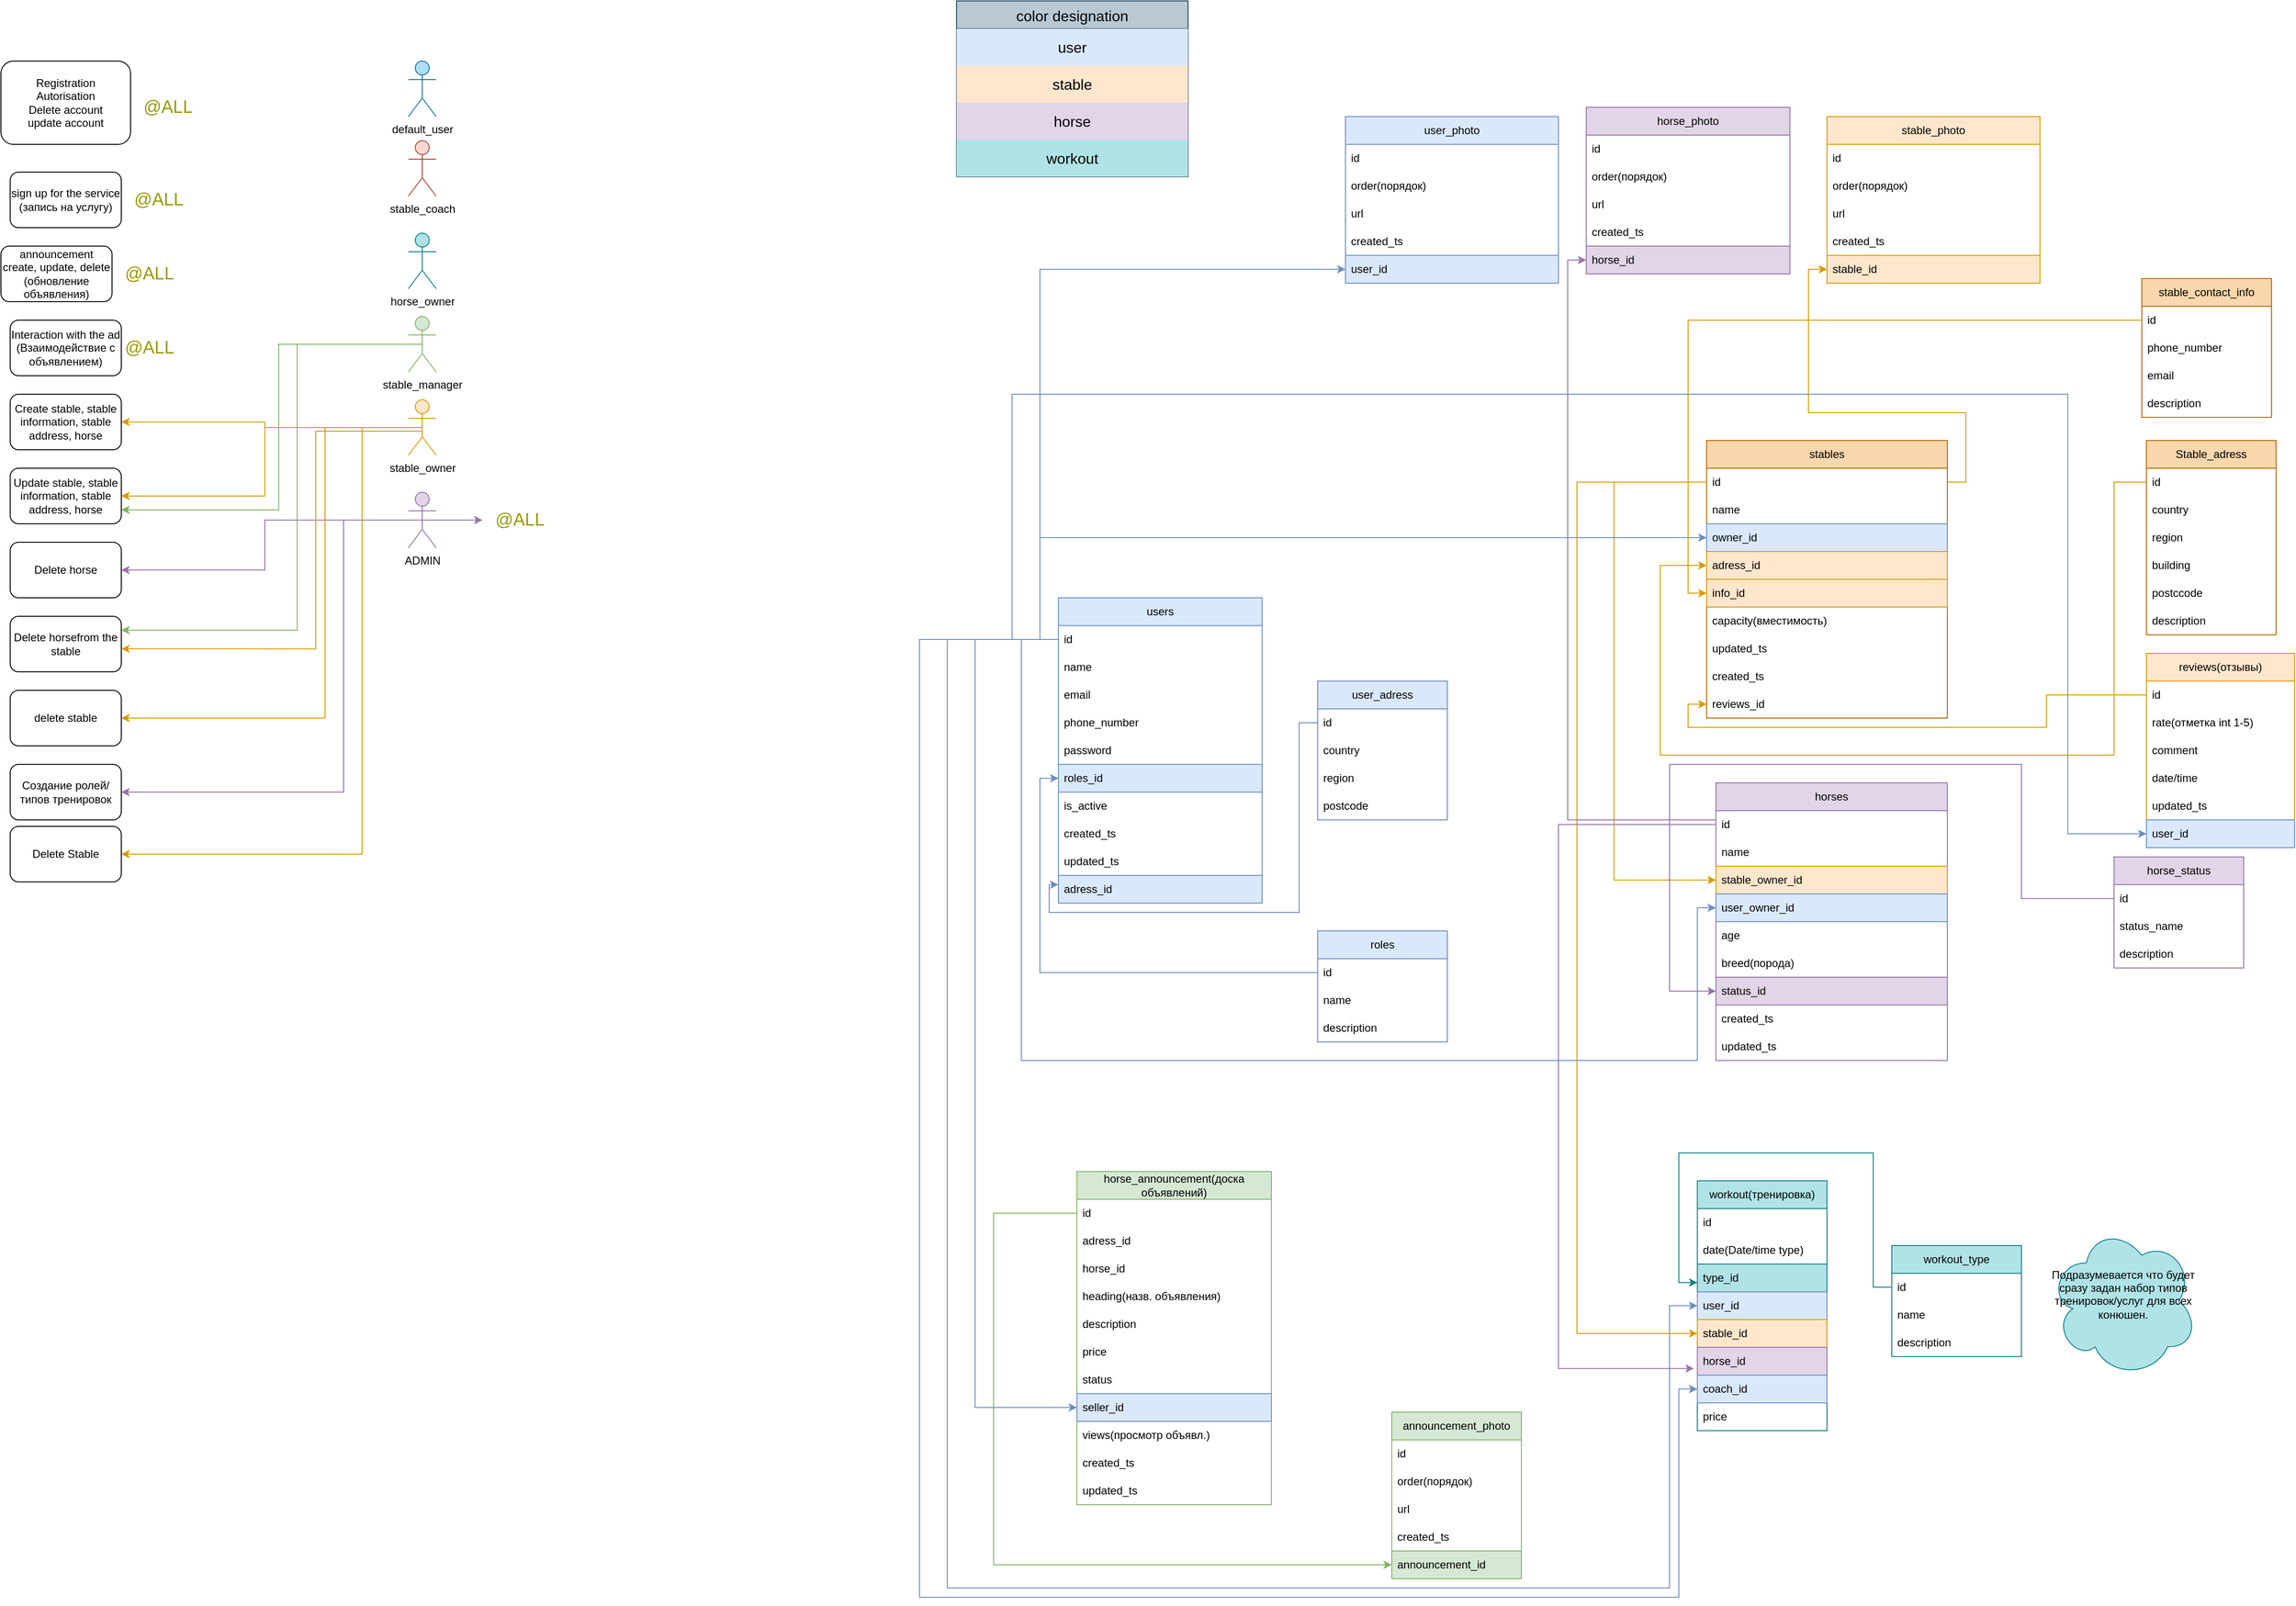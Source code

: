 <mxfile version="24.7.16">
  <diagram name="Страница — 1" id="2u4-HWl63NJj9BoNtVJN">
    <mxGraphModel dx="6678" dy="3903" grid="1" gridSize="10" guides="1" tooltips="1" connect="1" arrows="1" fold="1" page="1" pageScale="1" pageWidth="1169" pageHeight="827" background="none" math="0" shadow="0">
      <root>
        <mxCell id="0" />
        <mxCell id="1" parent="0" />
        <mxCell id="UFzFPxnb0j60YpaswcIR-1" value="users" style="swimlane;fontStyle=0;childLayout=stackLayout;horizontal=1;startSize=30;horizontalStack=0;resizeParent=1;resizeParentMax=0;resizeLast=0;collapsible=1;marginBottom=0;whiteSpace=wrap;html=1;fillColor=#dae8fc;strokeColor=#6c8ebf;" parent="1" vertex="1">
          <mxGeometry x="-730" y="-660" width="220" height="330" as="geometry" />
        </mxCell>
        <mxCell id="UFzFPxnb0j60YpaswcIR-2" value="id" style="text;strokeColor=none;fillColor=none;align=left;verticalAlign=middle;spacingLeft=4;spacingRight=4;overflow=hidden;points=[[0,0.5],[1,0.5]];portConstraint=eastwest;rotatable=0;whiteSpace=wrap;html=1;" parent="UFzFPxnb0j60YpaswcIR-1" vertex="1">
          <mxGeometry y="30" width="220" height="30" as="geometry" />
        </mxCell>
        <mxCell id="UFzFPxnb0j60YpaswcIR-3" value="name" style="text;strokeColor=none;fillColor=none;align=left;verticalAlign=middle;spacingLeft=4;spacingRight=4;overflow=hidden;points=[[0,0.5],[1,0.5]];portConstraint=eastwest;rotatable=0;whiteSpace=wrap;html=1;" parent="UFzFPxnb0j60YpaswcIR-1" vertex="1">
          <mxGeometry y="60" width="220" height="30" as="geometry" />
        </mxCell>
        <mxCell id="UFzFPxnb0j60YpaswcIR-4" value="email" style="text;strokeColor=none;fillColor=none;align=left;verticalAlign=middle;spacingLeft=4;spacingRight=4;overflow=hidden;points=[[0,0.5],[1,0.5]];portConstraint=eastwest;rotatable=0;whiteSpace=wrap;html=1;" parent="UFzFPxnb0j60YpaswcIR-1" vertex="1">
          <mxGeometry y="90" width="220" height="30" as="geometry" />
        </mxCell>
        <mxCell id="UFzFPxnb0j60YpaswcIR-15" value="phone_number" style="text;strokeColor=none;fillColor=none;align=left;verticalAlign=middle;spacingLeft=4;spacingRight=4;overflow=hidden;points=[[0,0.5],[1,0.5]];portConstraint=eastwest;rotatable=0;whiteSpace=wrap;html=1;" parent="UFzFPxnb0j60YpaswcIR-1" vertex="1">
          <mxGeometry y="120" width="220" height="30" as="geometry" />
        </mxCell>
        <mxCell id="UFzFPxnb0j60YpaswcIR-16" value="password" style="text;strokeColor=none;fillColor=none;align=left;verticalAlign=middle;spacingLeft=4;spacingRight=4;overflow=hidden;points=[[0,0.5],[1,0.5]];portConstraint=eastwest;rotatable=0;whiteSpace=wrap;html=1;" parent="UFzFPxnb0j60YpaswcIR-1" vertex="1">
          <mxGeometry y="150" width="220" height="30" as="geometry" />
        </mxCell>
        <mxCell id="UFzFPxnb0j60YpaswcIR-17" value="roles_id" style="text;strokeColor=#6c8ebf;fillColor=#dae8fc;align=left;verticalAlign=middle;spacingLeft=4;spacingRight=4;overflow=hidden;points=[[0,0.5],[1,0.5]];portConstraint=eastwest;rotatable=0;whiteSpace=wrap;html=1;" parent="UFzFPxnb0j60YpaswcIR-1" vertex="1">
          <mxGeometry y="180" width="220" height="30" as="geometry" />
        </mxCell>
        <mxCell id="UFzFPxnb0j60YpaswcIR-18" value="is_active" style="text;strokeColor=none;fillColor=none;align=left;verticalAlign=middle;spacingLeft=4;spacingRight=4;overflow=hidden;points=[[0,0.5],[1,0.5]];portConstraint=eastwest;rotatable=0;whiteSpace=wrap;html=1;" parent="UFzFPxnb0j60YpaswcIR-1" vertex="1">
          <mxGeometry y="210" width="220" height="30" as="geometry" />
        </mxCell>
        <mxCell id="UFzFPxnb0j60YpaswcIR-19" value="created_ts" style="text;strokeColor=none;fillColor=none;align=left;verticalAlign=middle;spacingLeft=4;spacingRight=4;overflow=hidden;points=[[0,0.5],[1,0.5]];portConstraint=eastwest;rotatable=0;whiteSpace=wrap;html=1;" parent="UFzFPxnb0j60YpaswcIR-1" vertex="1">
          <mxGeometry y="240" width="220" height="30" as="geometry" />
        </mxCell>
        <mxCell id="UFzFPxnb0j60YpaswcIR-20" value="updated_ts" style="text;strokeColor=none;fillColor=none;align=left;verticalAlign=middle;spacingLeft=4;spacingRight=4;overflow=hidden;points=[[0,0.5],[1,0.5]];portConstraint=eastwest;rotatable=0;whiteSpace=wrap;html=1;" parent="UFzFPxnb0j60YpaswcIR-1" vertex="1">
          <mxGeometry y="270" width="220" height="30" as="geometry" />
        </mxCell>
        <mxCell id="zNw7ukNeEMfVnH4BvSja-30" value="adress_id" style="text;strokeColor=#6c8ebf;fillColor=#dae8fc;align=left;verticalAlign=middle;spacingLeft=4;spacingRight=4;overflow=hidden;points=[[0,0.5],[1,0.5]];portConstraint=eastwest;rotatable=0;whiteSpace=wrap;html=1;" vertex="1" parent="UFzFPxnb0j60YpaswcIR-1">
          <mxGeometry y="300" width="220" height="30" as="geometry" />
        </mxCell>
        <mxCell id="UFzFPxnb0j60YpaswcIR-22" value="roles" style="swimlane;fontStyle=0;childLayout=stackLayout;horizontal=1;startSize=30;horizontalStack=0;resizeParent=1;resizeParentMax=0;resizeLast=0;collapsible=1;marginBottom=0;whiteSpace=wrap;html=1;fillColor=#dae8fc;strokeColor=#6c8ebf;" parent="1" vertex="1">
          <mxGeometry x="-450" y="-300" width="140" height="120" as="geometry" />
        </mxCell>
        <mxCell id="UFzFPxnb0j60YpaswcIR-23" value="id" style="text;strokeColor=none;fillColor=none;align=left;verticalAlign=middle;spacingLeft=4;spacingRight=4;overflow=hidden;points=[[0,0.5],[1,0.5]];portConstraint=eastwest;rotatable=0;whiteSpace=wrap;html=1;" parent="UFzFPxnb0j60YpaswcIR-22" vertex="1">
          <mxGeometry y="30" width="140" height="30" as="geometry" />
        </mxCell>
        <mxCell id="UFzFPxnb0j60YpaswcIR-24" value="name" style="text;strokeColor=none;fillColor=none;align=left;verticalAlign=middle;spacingLeft=4;spacingRight=4;overflow=hidden;points=[[0,0.5],[1,0.5]];portConstraint=eastwest;rotatable=0;whiteSpace=wrap;html=1;" parent="UFzFPxnb0j60YpaswcIR-22" vertex="1">
          <mxGeometry y="60" width="140" height="30" as="geometry" />
        </mxCell>
        <mxCell id="UFzFPxnb0j60YpaswcIR-25" value="description" style="text;strokeColor=none;fillColor=none;align=left;verticalAlign=middle;spacingLeft=4;spacingRight=4;overflow=hidden;points=[[0,0.5],[1,0.5]];portConstraint=eastwest;rotatable=0;whiteSpace=wrap;html=1;" parent="UFzFPxnb0j60YpaswcIR-22" vertex="1">
          <mxGeometry y="90" width="140" height="30" as="geometry" />
        </mxCell>
        <mxCell id="UFzFPxnb0j60YpaswcIR-29" value="stables" style="swimlane;fontStyle=0;childLayout=stackLayout;horizontal=1;startSize=30;horizontalStack=0;resizeParent=1;resizeParentMax=0;resizeLast=0;collapsible=1;marginBottom=0;whiteSpace=wrap;html=1;fillStyle=auto;swimlaneLine=1;glass=0;shadow=0;rounded=0;fillColor=#fad7ac;strokeColor=#b46504;" parent="1" vertex="1">
          <mxGeometry x="-30" y="-830" width="260" height="300" as="geometry" />
        </mxCell>
        <mxCell id="UFzFPxnb0j60YpaswcIR-30" value="id" style="text;strokeColor=none;fillColor=none;align=left;verticalAlign=middle;spacingLeft=4;spacingRight=4;overflow=hidden;points=[[0,0.5],[1,0.5]];portConstraint=eastwest;rotatable=0;whiteSpace=wrap;html=1;" parent="UFzFPxnb0j60YpaswcIR-29" vertex="1">
          <mxGeometry y="30" width="260" height="30" as="geometry" />
        </mxCell>
        <mxCell id="UFzFPxnb0j60YpaswcIR-31" value="name" style="text;strokeColor=none;fillColor=none;align=left;verticalAlign=middle;spacingLeft=4;spacingRight=4;overflow=hidden;points=[[0,0.5],[1,0.5]];portConstraint=eastwest;rotatable=0;whiteSpace=wrap;html=1;" parent="UFzFPxnb0j60YpaswcIR-29" vertex="1">
          <mxGeometry y="60" width="260" height="30" as="geometry" />
        </mxCell>
        <mxCell id="UFzFPxnb0j60YpaswcIR-32" value="owner_id" style="text;strokeColor=#6c8ebf;fillColor=#dae8fc;align=left;verticalAlign=middle;spacingLeft=4;spacingRight=4;overflow=hidden;points=[[0,0.5],[1,0.5]];portConstraint=eastwest;rotatable=0;whiteSpace=wrap;html=1;" parent="UFzFPxnb0j60YpaswcIR-29" vertex="1">
          <mxGeometry y="90" width="260" height="30" as="geometry" />
        </mxCell>
        <mxCell id="UFzFPxnb0j60YpaswcIR-33" value="adress_id" style="text;strokeColor=#d79b00;fillColor=#ffe6cc;align=left;verticalAlign=middle;spacingLeft=4;spacingRight=4;overflow=hidden;points=[[0,0.5],[1,0.5]];portConstraint=eastwest;rotatable=0;whiteSpace=wrap;html=1;" parent="UFzFPxnb0j60YpaswcIR-29" vertex="1">
          <mxGeometry y="120" width="260" height="30" as="geometry" />
        </mxCell>
        <mxCell id="UFzFPxnb0j60YpaswcIR-34" value="info_id" style="text;strokeColor=#d79b00;fillColor=#ffe6cc;align=left;verticalAlign=middle;spacingLeft=4;spacingRight=4;overflow=hidden;points=[[0,0.5],[1,0.5]];portConstraint=eastwest;rotatable=0;whiteSpace=wrap;html=1;" parent="UFzFPxnb0j60YpaswcIR-29" vertex="1">
          <mxGeometry y="150" width="260" height="30" as="geometry" />
        </mxCell>
        <mxCell id="UFzFPxnb0j60YpaswcIR-35" value="capacity(вместимость)" style="text;strokeColor=none;fillColor=none;align=left;verticalAlign=middle;spacingLeft=4;spacingRight=4;overflow=hidden;points=[[0,0.5],[1,0.5]];portConstraint=eastwest;rotatable=0;whiteSpace=wrap;html=1;" parent="UFzFPxnb0j60YpaswcIR-29" vertex="1">
          <mxGeometry y="180" width="260" height="30" as="geometry" />
        </mxCell>
        <mxCell id="UFzFPxnb0j60YpaswcIR-37" value="updated_ts" style="text;strokeColor=none;fillColor=none;align=left;verticalAlign=middle;spacingLeft=4;spacingRight=4;overflow=hidden;points=[[0,0.5],[1,0.5]];portConstraint=eastwest;rotatable=0;whiteSpace=wrap;html=1;" parent="UFzFPxnb0j60YpaswcIR-29" vertex="1">
          <mxGeometry y="210" width="260" height="30" as="geometry" />
        </mxCell>
        <mxCell id="UFzFPxnb0j60YpaswcIR-38" value="created_ts" style="text;strokeColor=none;fillColor=none;align=left;verticalAlign=middle;spacingLeft=4;spacingRight=4;overflow=hidden;points=[[0,0.5],[1,0.5]];portConstraint=eastwest;rotatable=0;whiteSpace=wrap;html=1;" parent="UFzFPxnb0j60YpaswcIR-29" vertex="1">
          <mxGeometry y="240" width="260" height="30" as="geometry" />
        </mxCell>
        <mxCell id="zNw7ukNeEMfVnH4BvSja-35" value="reviews_id" style="text;strokeColor=none;fillColor=none;align=left;verticalAlign=middle;spacingLeft=4;spacingRight=4;overflow=hidden;points=[[0,0.5],[1,0.5]];portConstraint=eastwest;rotatable=0;whiteSpace=wrap;html=1;" vertex="1" parent="UFzFPxnb0j60YpaswcIR-29">
          <mxGeometry y="270" width="260" height="30" as="geometry" />
        </mxCell>
        <mxCell id="UFzFPxnb0j60YpaswcIR-40" value="Stable_adress" style="swimlane;fontStyle=0;childLayout=stackLayout;horizontal=1;startSize=30;horizontalStack=0;resizeParent=1;resizeParentMax=0;resizeLast=0;collapsible=1;marginBottom=0;whiteSpace=wrap;html=1;fillColor=#fad7ac;strokeColor=#b46504;" parent="1" vertex="1">
          <mxGeometry x="445" y="-830" width="140" height="210" as="geometry" />
        </mxCell>
        <mxCell id="UFzFPxnb0j60YpaswcIR-41" value="id" style="text;strokeColor=none;fillColor=none;align=left;verticalAlign=middle;spacingLeft=4;spacingRight=4;overflow=hidden;points=[[0,0.5],[1,0.5]];portConstraint=eastwest;rotatable=0;whiteSpace=wrap;html=1;" parent="UFzFPxnb0j60YpaswcIR-40" vertex="1">
          <mxGeometry y="30" width="140" height="30" as="geometry" />
        </mxCell>
        <mxCell id="UFzFPxnb0j60YpaswcIR-42" value="country" style="text;strokeColor=none;fillColor=none;align=left;verticalAlign=middle;spacingLeft=4;spacingRight=4;overflow=hidden;points=[[0,0.5],[1,0.5]];portConstraint=eastwest;rotatable=0;whiteSpace=wrap;html=1;" parent="UFzFPxnb0j60YpaswcIR-40" vertex="1">
          <mxGeometry y="60" width="140" height="30" as="geometry" />
        </mxCell>
        <mxCell id="UFzFPxnb0j60YpaswcIR-43" value="region" style="text;strokeColor=none;fillColor=none;align=left;verticalAlign=middle;spacingLeft=4;spacingRight=4;overflow=hidden;points=[[0,0.5],[1,0.5]];portConstraint=eastwest;rotatable=0;whiteSpace=wrap;html=1;" parent="UFzFPxnb0j60YpaswcIR-40" vertex="1">
          <mxGeometry y="90" width="140" height="30" as="geometry" />
        </mxCell>
        <mxCell id="UFzFPxnb0j60YpaswcIR-44" value="building" style="text;strokeColor=none;fillColor=none;align=left;verticalAlign=middle;spacingLeft=4;spacingRight=4;overflow=hidden;points=[[0,0.5],[1,0.5]];portConstraint=eastwest;rotatable=0;whiteSpace=wrap;html=1;" parent="UFzFPxnb0j60YpaswcIR-40" vertex="1">
          <mxGeometry y="120" width="140" height="30" as="geometry" />
        </mxCell>
        <mxCell id="UFzFPxnb0j60YpaswcIR-45" value="postccode" style="text;strokeColor=none;fillColor=none;align=left;verticalAlign=middle;spacingLeft=4;spacingRight=4;overflow=hidden;points=[[0,0.5],[1,0.5]];portConstraint=eastwest;rotatable=0;whiteSpace=wrap;html=1;" parent="UFzFPxnb0j60YpaswcIR-40" vertex="1">
          <mxGeometry y="150" width="140" height="30" as="geometry" />
        </mxCell>
        <mxCell id="UFzFPxnb0j60YpaswcIR-46" value="description" style="text;strokeColor=none;fillColor=none;align=left;verticalAlign=middle;spacingLeft=4;spacingRight=4;overflow=hidden;points=[[0,0.5],[1,0.5]];portConstraint=eastwest;rotatable=0;whiteSpace=wrap;html=1;" parent="UFzFPxnb0j60YpaswcIR-40" vertex="1">
          <mxGeometry y="180" width="140" height="30" as="geometry" />
        </mxCell>
        <mxCell id="UFzFPxnb0j60YpaswcIR-47" value="stable_contact_info" style="swimlane;fontStyle=0;childLayout=stackLayout;horizontal=1;startSize=30;horizontalStack=0;resizeParent=1;resizeParentMax=0;resizeLast=0;collapsible=1;marginBottom=0;whiteSpace=wrap;html=1;rounded=0;shadow=0;glass=0;fillColor=#fad7ac;strokeColor=#b46504;" parent="1" vertex="1">
          <mxGeometry x="440" y="-1005" width="140" height="150" as="geometry" />
        </mxCell>
        <mxCell id="UFzFPxnb0j60YpaswcIR-48" value="id" style="text;strokeColor=none;fillColor=none;align=left;verticalAlign=middle;spacingLeft=4;spacingRight=4;overflow=hidden;points=[[0,0.5],[1,0.5]];portConstraint=eastwest;rotatable=0;whiteSpace=wrap;html=1;" parent="UFzFPxnb0j60YpaswcIR-47" vertex="1">
          <mxGeometry y="30" width="140" height="30" as="geometry" />
        </mxCell>
        <mxCell id="UFzFPxnb0j60YpaswcIR-49" value="phone_number" style="text;strokeColor=none;fillColor=none;align=left;verticalAlign=middle;spacingLeft=4;spacingRight=4;overflow=hidden;points=[[0,0.5],[1,0.5]];portConstraint=eastwest;rotatable=0;whiteSpace=wrap;html=1;" parent="UFzFPxnb0j60YpaswcIR-47" vertex="1">
          <mxGeometry y="60" width="140" height="30" as="geometry" />
        </mxCell>
        <mxCell id="UFzFPxnb0j60YpaswcIR-50" value="email" style="text;strokeColor=none;fillColor=none;align=left;verticalAlign=middle;spacingLeft=4;spacingRight=4;overflow=hidden;points=[[0,0.5],[1,0.5]];portConstraint=eastwest;rotatable=0;whiteSpace=wrap;html=1;" parent="UFzFPxnb0j60YpaswcIR-47" vertex="1">
          <mxGeometry y="90" width="140" height="30" as="geometry" />
        </mxCell>
        <mxCell id="UFzFPxnb0j60YpaswcIR-51" value="description" style="text;strokeColor=none;fillColor=none;align=left;verticalAlign=middle;spacingLeft=4;spacingRight=4;overflow=hidden;points=[[0,0.5],[1,0.5]];portConstraint=eastwest;rotatable=0;whiteSpace=wrap;html=1;" parent="UFzFPxnb0j60YpaswcIR-47" vertex="1">
          <mxGeometry y="120" width="140" height="30" as="geometry" />
        </mxCell>
        <mxCell id="UFzFPxnb0j60YpaswcIR-52" value="horses" style="swimlane;fontStyle=0;childLayout=stackLayout;horizontal=1;startSize=30;horizontalStack=0;resizeParent=1;resizeParentMax=0;resizeLast=0;collapsible=1;marginBottom=0;whiteSpace=wrap;html=1;fillColor=#e1d5e7;strokeColor=#9673a6;" parent="1" vertex="1">
          <mxGeometry x="-20" y="-460" width="250" height="300" as="geometry" />
        </mxCell>
        <mxCell id="UFzFPxnb0j60YpaswcIR-53" value="id" style="text;strokeColor=none;fillColor=none;align=left;verticalAlign=middle;spacingLeft=4;spacingRight=4;overflow=hidden;points=[[0,0.5],[1,0.5]];portConstraint=eastwest;rotatable=0;whiteSpace=wrap;html=1;" parent="UFzFPxnb0j60YpaswcIR-52" vertex="1">
          <mxGeometry y="30" width="250" height="30" as="geometry" />
        </mxCell>
        <mxCell id="UFzFPxnb0j60YpaswcIR-54" value="name" style="text;strokeColor=none;fillColor=none;align=left;verticalAlign=middle;spacingLeft=4;spacingRight=4;overflow=hidden;points=[[0,0.5],[1,0.5]];portConstraint=eastwest;rotatable=0;whiteSpace=wrap;html=1;" parent="UFzFPxnb0j60YpaswcIR-52" vertex="1">
          <mxGeometry y="60" width="250" height="30" as="geometry" />
        </mxCell>
        <mxCell id="UFzFPxnb0j60YpaswcIR-55" value="stable_owner_id" style="text;strokeColor=#d79b00;fillColor=#ffe6cc;align=left;verticalAlign=middle;spacingLeft=4;spacingRight=4;overflow=hidden;points=[[0,0.5],[1,0.5]];portConstraint=eastwest;rotatable=0;whiteSpace=wrap;html=1;" parent="UFzFPxnb0j60YpaswcIR-52" vertex="1">
          <mxGeometry y="90" width="250" height="30" as="geometry" />
        </mxCell>
        <mxCell id="UFzFPxnb0j60YpaswcIR-56" value="user_owner_id" style="text;strokeColor=#6c8ebf;fillColor=#dae8fc;align=left;verticalAlign=middle;spacingLeft=4;spacingRight=4;overflow=hidden;points=[[0,0.5],[1,0.5]];portConstraint=eastwest;rotatable=0;whiteSpace=wrap;html=1;" parent="UFzFPxnb0j60YpaswcIR-52" vertex="1">
          <mxGeometry y="120" width="250" height="30" as="geometry" />
        </mxCell>
        <mxCell id="UFzFPxnb0j60YpaswcIR-57" value="age" style="text;strokeColor=none;fillColor=none;align=left;verticalAlign=middle;spacingLeft=4;spacingRight=4;overflow=hidden;points=[[0,0.5],[1,0.5]];portConstraint=eastwest;rotatable=0;whiteSpace=wrap;html=1;" parent="UFzFPxnb0j60YpaswcIR-52" vertex="1">
          <mxGeometry y="150" width="250" height="30" as="geometry" />
        </mxCell>
        <mxCell id="UFzFPxnb0j60YpaswcIR-58" value="breed(порода)" style="text;strokeColor=none;fillColor=none;align=left;verticalAlign=middle;spacingLeft=4;spacingRight=4;overflow=hidden;points=[[0,0.5],[1,0.5]];portConstraint=eastwest;rotatable=0;whiteSpace=wrap;html=1;" parent="UFzFPxnb0j60YpaswcIR-52" vertex="1">
          <mxGeometry y="180" width="250" height="30" as="geometry" />
        </mxCell>
        <mxCell id="UFzFPxnb0j60YpaswcIR-59" value="status_id" style="text;strokeColor=#9673a6;fillColor=#e1d5e7;align=left;verticalAlign=middle;spacingLeft=4;spacingRight=4;overflow=hidden;points=[[0,0.5],[1,0.5]];portConstraint=eastwest;rotatable=0;whiteSpace=wrap;html=1;" parent="UFzFPxnb0j60YpaswcIR-52" vertex="1">
          <mxGeometry y="210" width="250" height="30" as="geometry" />
        </mxCell>
        <mxCell id="UFzFPxnb0j60YpaswcIR-60" value="created_ts" style="text;strokeColor=none;fillColor=none;align=left;verticalAlign=middle;spacingLeft=4;spacingRight=4;overflow=hidden;points=[[0,0.5],[1,0.5]];portConstraint=eastwest;rotatable=0;whiteSpace=wrap;html=1;" parent="UFzFPxnb0j60YpaswcIR-52" vertex="1">
          <mxGeometry y="240" width="250" height="30" as="geometry" />
        </mxCell>
        <mxCell id="UFzFPxnb0j60YpaswcIR-61" value="updated_ts" style="text;strokeColor=none;fillColor=none;align=left;verticalAlign=middle;spacingLeft=4;spacingRight=4;overflow=hidden;points=[[0,0.5],[1,0.5]];portConstraint=eastwest;rotatable=0;whiteSpace=wrap;html=1;" parent="UFzFPxnb0j60YpaswcIR-52" vertex="1">
          <mxGeometry y="270" width="250" height="30" as="geometry" />
        </mxCell>
        <mxCell id="UFzFPxnb0j60YpaswcIR-67" value="" style="endArrow=classic;html=1;rounded=0;entryX=0;entryY=0.5;entryDx=0;entryDy=0;exitX=0;exitY=0.5;exitDx=0;exitDy=0;fillColor=#ffe6cc;strokeColor=#d79b00;" parent="1" source="UFzFPxnb0j60YpaswcIR-30" target="UFzFPxnb0j60YpaswcIR-55" edge="1">
          <mxGeometry width="50" height="50" relative="1" as="geometry">
            <mxPoint x="40" y="-510" as="sourcePoint" />
            <mxPoint x="90" y="-560" as="targetPoint" />
            <Array as="points">
              <mxPoint x="-130" y="-785" />
              <mxPoint x="-130" y="-355" />
            </Array>
          </mxGeometry>
        </mxCell>
        <mxCell id="UFzFPxnb0j60YpaswcIR-72" value="horse_status" style="swimlane;fontStyle=0;childLayout=stackLayout;horizontal=1;startSize=30;horizontalStack=0;resizeParent=1;resizeParentMax=0;resizeLast=0;collapsible=1;marginBottom=0;whiteSpace=wrap;html=1;fillColor=#e1d5e7;strokeColor=#9673a6;" parent="1" vertex="1">
          <mxGeometry x="410" y="-380" width="140" height="120" as="geometry" />
        </mxCell>
        <mxCell id="UFzFPxnb0j60YpaswcIR-73" value="id" style="text;strokeColor=none;fillColor=none;align=left;verticalAlign=middle;spacingLeft=4;spacingRight=4;overflow=hidden;points=[[0,0.5],[1,0.5]];portConstraint=eastwest;rotatable=0;whiteSpace=wrap;html=1;" parent="UFzFPxnb0j60YpaswcIR-72" vertex="1">
          <mxGeometry y="30" width="140" height="30" as="geometry" />
        </mxCell>
        <mxCell id="UFzFPxnb0j60YpaswcIR-74" value="status_name" style="text;strokeColor=none;fillColor=none;align=left;verticalAlign=middle;spacingLeft=4;spacingRight=4;overflow=hidden;points=[[0,0.5],[1,0.5]];portConstraint=eastwest;rotatable=0;whiteSpace=wrap;html=1;" parent="UFzFPxnb0j60YpaswcIR-72" vertex="1">
          <mxGeometry y="60" width="140" height="30" as="geometry" />
        </mxCell>
        <mxCell id="UFzFPxnb0j60YpaswcIR-75" value="description" style="text;strokeColor=none;fillColor=none;align=left;verticalAlign=middle;spacingLeft=4;spacingRight=4;overflow=hidden;points=[[0,0.5],[1,0.5]];portConstraint=eastwest;rotatable=0;whiteSpace=wrap;html=1;" parent="UFzFPxnb0j60YpaswcIR-72" vertex="1">
          <mxGeometry y="90" width="140" height="30" as="geometry" />
        </mxCell>
        <mxCell id="UFzFPxnb0j60YpaswcIR-76" value="" style="endArrow=classic;html=1;rounded=0;entryX=0;entryY=0.5;entryDx=0;entryDy=0;exitX=0;exitY=0.5;exitDx=0;exitDy=0;fillColor=#e1d5e7;strokeColor=#9673a6;" parent="1" source="UFzFPxnb0j60YpaswcIR-73" target="UFzFPxnb0j60YpaswcIR-59" edge="1">
          <mxGeometry width="50" height="50" relative="1" as="geometry">
            <mxPoint x="300" y="-300" as="sourcePoint" />
            <mxPoint x="290" y="-420" as="targetPoint" />
            <Array as="points">
              <mxPoint x="310" y="-335" />
              <mxPoint x="310" y="-480" />
              <mxPoint x="-70" y="-480" />
              <mxPoint x="-70" y="-235" />
            </Array>
          </mxGeometry>
        </mxCell>
        <mxCell id="UFzFPxnb0j60YpaswcIR-82" value="user_photo" style="swimlane;fontStyle=0;childLayout=stackLayout;horizontal=1;startSize=30;horizontalStack=0;resizeParent=1;resizeParentMax=0;resizeLast=0;collapsible=1;marginBottom=0;whiteSpace=wrap;html=1;fillColor=#dae8fc;strokeColor=#6c8ebf;" parent="1" vertex="1">
          <mxGeometry x="-420" y="-1180" width="230" height="180" as="geometry">
            <mxRectangle x="-150" y="-1150" width="100" height="30" as="alternateBounds" />
          </mxGeometry>
        </mxCell>
        <mxCell id="UFzFPxnb0j60YpaswcIR-83" value="id" style="text;strokeColor=none;fillColor=none;align=left;verticalAlign=middle;spacingLeft=4;spacingRight=4;overflow=hidden;points=[[0,0.5],[1,0.5]];portConstraint=eastwest;rotatable=0;whiteSpace=wrap;html=1;" parent="UFzFPxnb0j60YpaswcIR-82" vertex="1">
          <mxGeometry y="30" width="230" height="30" as="geometry" />
        </mxCell>
        <mxCell id="UFzFPxnb0j60YpaswcIR-84" value="order(порядок)" style="text;strokeColor=none;fillColor=none;align=left;verticalAlign=middle;spacingLeft=4;spacingRight=4;overflow=hidden;points=[[0,0.5],[1,0.5]];portConstraint=eastwest;rotatable=0;whiteSpace=wrap;html=1;" parent="UFzFPxnb0j60YpaswcIR-82" vertex="1">
          <mxGeometry y="60" width="230" height="30" as="geometry" />
        </mxCell>
        <mxCell id="UFzFPxnb0j60YpaswcIR-85" value="url" style="text;strokeColor=none;fillColor=none;align=left;verticalAlign=middle;spacingLeft=4;spacingRight=4;overflow=hidden;points=[[0,0.5],[1,0.5]];portConstraint=eastwest;rotatable=0;whiteSpace=wrap;html=1;" parent="UFzFPxnb0j60YpaswcIR-82" vertex="1">
          <mxGeometry y="90" width="230" height="30" as="geometry" />
        </mxCell>
        <mxCell id="UFzFPxnb0j60YpaswcIR-86" value="created_ts" style="text;strokeColor=none;fillColor=none;align=left;verticalAlign=middle;spacingLeft=4;spacingRight=4;overflow=hidden;points=[[0,0.5],[1,0.5]];portConstraint=eastwest;rotatable=0;whiteSpace=wrap;html=1;" parent="UFzFPxnb0j60YpaswcIR-82" vertex="1">
          <mxGeometry y="120" width="230" height="30" as="geometry" />
        </mxCell>
        <mxCell id="UFzFPxnb0j60YpaswcIR-87" value="user_id" style="text;strokeColor=#6c8ebf;fillColor=#dae8fc;align=left;verticalAlign=middle;spacingLeft=4;spacingRight=4;overflow=hidden;points=[[0,0.5],[1,0.5]];portConstraint=eastwest;rotatable=0;whiteSpace=wrap;html=1;" parent="UFzFPxnb0j60YpaswcIR-82" vertex="1">
          <mxGeometry y="150" width="230" height="30" as="geometry" />
        </mxCell>
        <mxCell id="UFzFPxnb0j60YpaswcIR-88" value="horse_photo" style="swimlane;fontStyle=0;childLayout=stackLayout;horizontal=1;startSize=30;horizontalStack=0;resizeParent=1;resizeParentMax=0;resizeLast=0;collapsible=1;marginBottom=0;whiteSpace=wrap;html=1;fillColor=#e1d5e7;strokeColor=#9673a6;" parent="1" vertex="1">
          <mxGeometry x="-160" y="-1190" width="220" height="180" as="geometry">
            <mxRectangle x="-150" y="-1150" width="100" height="30" as="alternateBounds" />
          </mxGeometry>
        </mxCell>
        <mxCell id="UFzFPxnb0j60YpaswcIR-89" value="id" style="text;strokeColor=none;fillColor=none;align=left;verticalAlign=middle;spacingLeft=4;spacingRight=4;overflow=hidden;points=[[0,0.5],[1,0.5]];portConstraint=eastwest;rotatable=0;whiteSpace=wrap;html=1;" parent="UFzFPxnb0j60YpaswcIR-88" vertex="1">
          <mxGeometry y="30" width="220" height="30" as="geometry" />
        </mxCell>
        <mxCell id="UFzFPxnb0j60YpaswcIR-90" value="order(порядок)" style="text;strokeColor=none;fillColor=none;align=left;verticalAlign=middle;spacingLeft=4;spacingRight=4;overflow=hidden;points=[[0,0.5],[1,0.5]];portConstraint=eastwest;rotatable=0;whiteSpace=wrap;html=1;" parent="UFzFPxnb0j60YpaswcIR-88" vertex="1">
          <mxGeometry y="60" width="220" height="30" as="geometry" />
        </mxCell>
        <mxCell id="UFzFPxnb0j60YpaswcIR-91" value="url" style="text;strokeColor=none;fillColor=none;align=left;verticalAlign=middle;spacingLeft=4;spacingRight=4;overflow=hidden;points=[[0,0.5],[1,0.5]];portConstraint=eastwest;rotatable=0;whiteSpace=wrap;html=1;" parent="UFzFPxnb0j60YpaswcIR-88" vertex="1">
          <mxGeometry y="90" width="220" height="30" as="geometry" />
        </mxCell>
        <mxCell id="UFzFPxnb0j60YpaswcIR-92" value="created_ts" style="text;strokeColor=none;fillColor=none;align=left;verticalAlign=middle;spacingLeft=4;spacingRight=4;overflow=hidden;points=[[0,0.5],[1,0.5]];portConstraint=eastwest;rotatable=0;whiteSpace=wrap;html=1;" parent="UFzFPxnb0j60YpaswcIR-88" vertex="1">
          <mxGeometry y="120" width="220" height="30" as="geometry" />
        </mxCell>
        <mxCell id="UFzFPxnb0j60YpaswcIR-93" value="horse_id" style="text;strokeColor=#9673a6;fillColor=#e1d5e7;align=left;verticalAlign=middle;spacingLeft=4;spacingRight=4;overflow=hidden;points=[[0,0.5],[1,0.5]];portConstraint=eastwest;rotatable=0;whiteSpace=wrap;html=1;" parent="UFzFPxnb0j60YpaswcIR-88" vertex="1">
          <mxGeometry y="150" width="220" height="30" as="geometry" />
        </mxCell>
        <mxCell id="UFzFPxnb0j60YpaswcIR-94" value="stable_photo" style="swimlane;fontStyle=0;childLayout=stackLayout;horizontal=1;startSize=30;horizontalStack=0;resizeParent=1;resizeParentMax=0;resizeLast=0;collapsible=1;marginBottom=0;whiteSpace=wrap;html=1;fillColor=#ffe6cc;strokeColor=#d79b00;" parent="1" vertex="1">
          <mxGeometry x="100" y="-1180" width="230" height="180" as="geometry">
            <mxRectangle x="-150" y="-1150" width="100" height="30" as="alternateBounds" />
          </mxGeometry>
        </mxCell>
        <mxCell id="UFzFPxnb0j60YpaswcIR-95" value="id" style="text;strokeColor=none;fillColor=none;align=left;verticalAlign=middle;spacingLeft=4;spacingRight=4;overflow=hidden;points=[[0,0.5],[1,0.5]];portConstraint=eastwest;rotatable=0;whiteSpace=wrap;html=1;" parent="UFzFPxnb0j60YpaswcIR-94" vertex="1">
          <mxGeometry y="30" width="230" height="30" as="geometry" />
        </mxCell>
        <mxCell id="UFzFPxnb0j60YpaswcIR-96" value="order(порядок)" style="text;strokeColor=none;fillColor=none;align=left;verticalAlign=middle;spacingLeft=4;spacingRight=4;overflow=hidden;points=[[0,0.5],[1,0.5]];portConstraint=eastwest;rotatable=0;whiteSpace=wrap;html=1;" parent="UFzFPxnb0j60YpaswcIR-94" vertex="1">
          <mxGeometry y="60" width="230" height="30" as="geometry" />
        </mxCell>
        <mxCell id="UFzFPxnb0j60YpaswcIR-97" value="url" style="text;strokeColor=none;fillColor=none;align=left;verticalAlign=middle;spacingLeft=4;spacingRight=4;overflow=hidden;points=[[0,0.5],[1,0.5]];portConstraint=eastwest;rotatable=0;whiteSpace=wrap;html=1;" parent="UFzFPxnb0j60YpaswcIR-94" vertex="1">
          <mxGeometry y="90" width="230" height="30" as="geometry" />
        </mxCell>
        <mxCell id="UFzFPxnb0j60YpaswcIR-98" value="created_ts" style="text;strokeColor=none;fillColor=none;align=left;verticalAlign=middle;spacingLeft=4;spacingRight=4;overflow=hidden;points=[[0,0.5],[1,0.5]];portConstraint=eastwest;rotatable=0;whiteSpace=wrap;html=1;" parent="UFzFPxnb0j60YpaswcIR-94" vertex="1">
          <mxGeometry y="120" width="230" height="30" as="geometry" />
        </mxCell>
        <mxCell id="UFzFPxnb0j60YpaswcIR-99" value="stable_id" style="text;strokeColor=#d79b00;fillColor=#ffe6cc;align=left;verticalAlign=middle;spacingLeft=4;spacingRight=4;overflow=hidden;points=[[0,0.5],[1,0.5]];portConstraint=eastwest;rotatable=0;whiteSpace=wrap;html=1;" parent="UFzFPxnb0j60YpaswcIR-94" vertex="1">
          <mxGeometry y="150" width="230" height="30" as="geometry" />
        </mxCell>
        <mxCell id="UFzFPxnb0j60YpaswcIR-107" style="edgeStyle=orthogonalEdgeStyle;rounded=0;orthogonalLoop=1;jettySize=auto;html=1;exitX=1;exitY=0.5;exitDx=0;exitDy=0;fillColor=#ffe6cc;strokeColor=#d79b00;" parent="1" source="UFzFPxnb0j60YpaswcIR-30" target="UFzFPxnb0j60YpaswcIR-99" edge="1">
          <mxGeometry relative="1" as="geometry">
            <Array as="points">
              <mxPoint x="250" y="-785" />
              <mxPoint x="250" y="-860" />
              <mxPoint x="80" y="-860" />
              <mxPoint x="80" y="-1015" />
            </Array>
          </mxGeometry>
        </mxCell>
        <mxCell id="UFzFPxnb0j60YpaswcIR-109" style="edgeStyle=orthogonalEdgeStyle;rounded=0;orthogonalLoop=1;jettySize=auto;html=1;entryX=0;entryY=0.5;entryDx=0;entryDy=0;fillColor=#dae8fc;strokeColor=#6c8ebf;" parent="1" source="UFzFPxnb0j60YpaswcIR-23" target="UFzFPxnb0j60YpaswcIR-17" edge="1">
          <mxGeometry relative="1" as="geometry" />
        </mxCell>
        <mxCell id="UFzFPxnb0j60YpaswcIR-111" value="horse_announcement(доска объявлений)" style="swimlane;fontStyle=0;childLayout=stackLayout;horizontal=1;startSize=30;horizontalStack=0;resizeParent=1;resizeParentMax=0;resizeLast=0;collapsible=1;marginBottom=0;whiteSpace=wrap;html=1;fillColor=#d5e8d4;strokeColor=#82b366;" parent="1" vertex="1">
          <mxGeometry x="-710" y="-40" width="210" height="360" as="geometry" />
        </mxCell>
        <mxCell id="UFzFPxnb0j60YpaswcIR-112" value="id" style="text;strokeColor=none;fillColor=none;align=left;verticalAlign=middle;spacingLeft=4;spacingRight=4;overflow=hidden;points=[[0,0.5],[1,0.5]];portConstraint=eastwest;rotatable=0;whiteSpace=wrap;html=1;" parent="UFzFPxnb0j60YpaswcIR-111" vertex="1">
          <mxGeometry y="30" width="210" height="30" as="geometry" />
        </mxCell>
        <mxCell id="UFzFPxnb0j60YpaswcIR-113" value="adress_id" style="text;align=left;verticalAlign=middle;spacingLeft=4;spacingRight=4;overflow=hidden;points=[[0,0.5],[1,0.5]];portConstraint=eastwest;rotatable=0;whiteSpace=wrap;html=1;" parent="UFzFPxnb0j60YpaswcIR-111" vertex="1">
          <mxGeometry y="60" width="210" height="30" as="geometry" />
        </mxCell>
        <mxCell id="UFzFPxnb0j60YpaswcIR-114" value="horse_id" style="text;strokeColor=none;fillColor=none;align=left;verticalAlign=middle;spacingLeft=4;spacingRight=4;overflow=hidden;points=[[0,0.5],[1,0.5]];portConstraint=eastwest;rotatable=0;whiteSpace=wrap;html=1;" parent="UFzFPxnb0j60YpaswcIR-111" vertex="1">
          <mxGeometry y="90" width="210" height="30" as="geometry" />
        </mxCell>
        <mxCell id="UFzFPxnb0j60YpaswcIR-115" value="heading(назв. объявления)" style="text;strokeColor=none;fillColor=none;align=left;verticalAlign=middle;spacingLeft=4;spacingRight=4;overflow=hidden;points=[[0,0.5],[1,0.5]];portConstraint=eastwest;rotatable=0;whiteSpace=wrap;html=1;" parent="UFzFPxnb0j60YpaswcIR-111" vertex="1">
          <mxGeometry y="120" width="210" height="30" as="geometry" />
        </mxCell>
        <mxCell id="UFzFPxnb0j60YpaswcIR-116" value="description" style="text;strokeColor=none;fillColor=none;align=left;verticalAlign=middle;spacingLeft=4;spacingRight=4;overflow=hidden;points=[[0,0.5],[1,0.5]];portConstraint=eastwest;rotatable=0;whiteSpace=wrap;html=1;" parent="UFzFPxnb0j60YpaswcIR-111" vertex="1">
          <mxGeometry y="150" width="210" height="30" as="geometry" />
        </mxCell>
        <mxCell id="UFzFPxnb0j60YpaswcIR-119" value="price" style="text;strokeColor=none;fillColor=none;align=left;verticalAlign=middle;spacingLeft=4;spacingRight=4;overflow=hidden;points=[[0,0.5],[1,0.5]];portConstraint=eastwest;rotatable=0;whiteSpace=wrap;html=1;" parent="UFzFPxnb0j60YpaswcIR-111" vertex="1">
          <mxGeometry y="180" width="210" height="30" as="geometry" />
        </mxCell>
        <mxCell id="UFzFPxnb0j60YpaswcIR-118" value="status" style="text;strokeColor=none;fillColor=none;align=left;verticalAlign=middle;spacingLeft=4;spacingRight=4;overflow=hidden;points=[[0,0.5],[1,0.5]];portConstraint=eastwest;rotatable=0;whiteSpace=wrap;html=1;" parent="UFzFPxnb0j60YpaswcIR-111" vertex="1">
          <mxGeometry y="210" width="210" height="30" as="geometry" />
        </mxCell>
        <mxCell id="UFzFPxnb0j60YpaswcIR-120" value="seller_id" style="text;strokeColor=#6c8ebf;fillColor=#dae8fc;align=left;verticalAlign=middle;spacingLeft=4;spacingRight=4;overflow=hidden;points=[[0,0.5],[1,0.5]];portConstraint=eastwest;rotatable=0;whiteSpace=wrap;html=1;" parent="UFzFPxnb0j60YpaswcIR-111" vertex="1">
          <mxGeometry y="240" width="210" height="30" as="geometry" />
        </mxCell>
        <mxCell id="UFzFPxnb0j60YpaswcIR-121" value="views(просмотр объявл.)" style="text;strokeColor=none;fillColor=none;align=left;verticalAlign=middle;spacingLeft=4;spacingRight=4;overflow=hidden;points=[[0,0.5],[1,0.5]];portConstraint=eastwest;rotatable=0;whiteSpace=wrap;html=1;" parent="UFzFPxnb0j60YpaswcIR-111" vertex="1">
          <mxGeometry y="270" width="210" height="30" as="geometry" />
        </mxCell>
        <mxCell id="UFzFPxnb0j60YpaswcIR-124" value="created_ts" style="text;strokeColor=none;fillColor=none;align=left;verticalAlign=middle;spacingLeft=4;spacingRight=4;overflow=hidden;points=[[0,0.5],[1,0.5]];portConstraint=eastwest;rotatable=0;whiteSpace=wrap;html=1;" parent="UFzFPxnb0j60YpaswcIR-111" vertex="1">
          <mxGeometry y="300" width="210" height="30" as="geometry" />
        </mxCell>
        <mxCell id="UFzFPxnb0j60YpaswcIR-125" value="updated_ts" style="text;strokeColor=none;fillColor=none;align=left;verticalAlign=middle;spacingLeft=4;spacingRight=4;overflow=hidden;points=[[0,0.5],[1,0.5]];portConstraint=eastwest;rotatable=0;whiteSpace=wrap;html=1;" parent="UFzFPxnb0j60YpaswcIR-111" vertex="1">
          <mxGeometry y="330" width="210" height="30" as="geometry" />
        </mxCell>
        <mxCell id="UFzFPxnb0j60YpaswcIR-133" value="announcement_photo" style="swimlane;fontStyle=0;childLayout=stackLayout;horizontal=1;startSize=30;horizontalStack=0;resizeParent=1;resizeParentMax=0;resizeLast=0;collapsible=1;marginBottom=0;whiteSpace=wrap;html=1;fillColor=#d5e8d4;strokeColor=#82b366;" parent="1" vertex="1">
          <mxGeometry x="-370" y="220" width="140" height="180" as="geometry">
            <mxRectangle x="-150" y="-1150" width="100" height="30" as="alternateBounds" />
          </mxGeometry>
        </mxCell>
        <mxCell id="UFzFPxnb0j60YpaswcIR-134" value="id" style="text;strokeColor=none;fillColor=none;align=left;verticalAlign=middle;spacingLeft=4;spacingRight=4;overflow=hidden;points=[[0,0.5],[1,0.5]];portConstraint=eastwest;rotatable=0;whiteSpace=wrap;html=1;" parent="UFzFPxnb0j60YpaswcIR-133" vertex="1">
          <mxGeometry y="30" width="140" height="30" as="geometry" />
        </mxCell>
        <mxCell id="UFzFPxnb0j60YpaswcIR-135" value="order(порядок)" style="text;strokeColor=none;fillColor=none;align=left;verticalAlign=middle;spacingLeft=4;spacingRight=4;overflow=hidden;points=[[0,0.5],[1,0.5]];portConstraint=eastwest;rotatable=0;whiteSpace=wrap;html=1;" parent="UFzFPxnb0j60YpaswcIR-133" vertex="1">
          <mxGeometry y="60" width="140" height="30" as="geometry" />
        </mxCell>
        <mxCell id="UFzFPxnb0j60YpaswcIR-136" value="url" style="text;strokeColor=none;fillColor=none;align=left;verticalAlign=middle;spacingLeft=4;spacingRight=4;overflow=hidden;points=[[0,0.5],[1,0.5]];portConstraint=eastwest;rotatable=0;whiteSpace=wrap;html=1;" parent="UFzFPxnb0j60YpaswcIR-133" vertex="1">
          <mxGeometry y="90" width="140" height="30" as="geometry" />
        </mxCell>
        <mxCell id="UFzFPxnb0j60YpaswcIR-137" value="created_ts" style="text;strokeColor=none;fillColor=none;align=left;verticalAlign=middle;spacingLeft=4;spacingRight=4;overflow=hidden;points=[[0,0.5],[1,0.5]];portConstraint=eastwest;rotatable=0;whiteSpace=wrap;html=1;" parent="UFzFPxnb0j60YpaswcIR-133" vertex="1">
          <mxGeometry y="120" width="140" height="30" as="geometry" />
        </mxCell>
        <mxCell id="UFzFPxnb0j60YpaswcIR-138" value="announcement_id" style="text;strokeColor=#82b366;fillColor=#d5e8d4;align=left;verticalAlign=middle;spacingLeft=4;spacingRight=4;overflow=hidden;points=[[0,0.5],[1,0.5]];portConstraint=eastwest;rotatable=0;whiteSpace=wrap;html=1;" parent="UFzFPxnb0j60YpaswcIR-133" vertex="1">
          <mxGeometry y="150" width="140" height="30" as="geometry" />
        </mxCell>
        <mxCell id="UFzFPxnb0j60YpaswcIR-140" style="edgeStyle=orthogonalEdgeStyle;rounded=0;orthogonalLoop=1;jettySize=auto;html=1;exitX=0;exitY=0.5;exitDx=0;exitDy=0;entryX=0;entryY=0.5;entryDx=0;entryDy=0;fillColor=#d5e8d4;strokeColor=#82b366;" parent="1" source="UFzFPxnb0j60YpaswcIR-112" target="UFzFPxnb0j60YpaswcIR-138" edge="1">
          <mxGeometry relative="1" as="geometry">
            <Array as="points">
              <mxPoint x="-800" y="5" />
              <mxPoint x="-800" y="385" />
            </Array>
          </mxGeometry>
        </mxCell>
        <mxCell id="UFzFPxnb0j60YpaswcIR-239" value="color designation" style="shape=table;startSize=30;container=1;collapsible=0;childLayout=tableLayout;strokeColor=#23445d;fontSize=16;fillColor=#bac8d3;" parent="1" vertex="1">
          <mxGeometry x="-840" y="-1305" width="250" height="190" as="geometry" />
        </mxCell>
        <mxCell id="UFzFPxnb0j60YpaswcIR-240" value="" style="shape=tableRow;horizontal=0;startSize=0;swimlaneHead=0;swimlaneBody=0;strokeColor=inherit;top=0;left=0;bottom=0;right=0;collapsible=0;dropTarget=0;fillColor=none;points=[[0,0.5],[1,0.5]];portConstraint=eastwest;fontSize=16;" parent="UFzFPxnb0j60YpaswcIR-239" vertex="1">
          <mxGeometry y="30" width="250" height="40" as="geometry" />
        </mxCell>
        <mxCell id="UFzFPxnb0j60YpaswcIR-241" value="" style="shape=partialRectangle;html=1;whiteSpace=wrap;connectable=0;strokeColor=#6c8ebf;overflow=hidden;fillColor=#dae8fc;top=0;left=0;bottom=0;right=0;pointerEvents=1;fontSize=16;" parent="UFzFPxnb0j60YpaswcIR-240" vertex="1">
          <mxGeometry width="83" height="40" as="geometry">
            <mxRectangle width="83" height="40" as="alternateBounds" />
          </mxGeometry>
        </mxCell>
        <mxCell id="UFzFPxnb0j60YpaswcIR-242" value="user" style="shape=partialRectangle;html=1;whiteSpace=wrap;connectable=0;strokeColor=#6c8ebf;overflow=hidden;fillColor=#dae8fc;top=0;left=0;bottom=0;right=0;pointerEvents=1;fontSize=16;" parent="UFzFPxnb0j60YpaswcIR-240" vertex="1">
          <mxGeometry x="83" width="84" height="40" as="geometry">
            <mxRectangle width="84" height="40" as="alternateBounds" />
          </mxGeometry>
        </mxCell>
        <mxCell id="UFzFPxnb0j60YpaswcIR-243" value="" style="shape=partialRectangle;html=1;whiteSpace=wrap;connectable=0;strokeColor=#6c8ebf;overflow=hidden;fillColor=#dae8fc;top=0;left=0;bottom=0;right=0;pointerEvents=1;fontSize=16;" parent="UFzFPxnb0j60YpaswcIR-240" vertex="1">
          <mxGeometry x="167" width="83" height="40" as="geometry">
            <mxRectangle width="83" height="40" as="alternateBounds" />
          </mxGeometry>
        </mxCell>
        <mxCell id="UFzFPxnb0j60YpaswcIR-244" value="" style="shape=tableRow;horizontal=0;startSize=0;swimlaneHead=0;swimlaneBody=0;strokeColor=inherit;top=0;left=0;bottom=0;right=0;collapsible=0;dropTarget=0;fillColor=none;points=[[0,0.5],[1,0.5]];portConstraint=eastwest;fontSize=16;" parent="UFzFPxnb0j60YpaswcIR-239" vertex="1">
          <mxGeometry y="70" width="250" height="40" as="geometry" />
        </mxCell>
        <mxCell id="UFzFPxnb0j60YpaswcIR-245" value="" style="shape=partialRectangle;html=1;whiteSpace=wrap;connectable=0;strokeColor=#d79b00;overflow=hidden;fillColor=#ffe6cc;top=0;left=0;bottom=0;right=0;pointerEvents=1;fontSize=16;" parent="UFzFPxnb0j60YpaswcIR-244" vertex="1">
          <mxGeometry width="83" height="40" as="geometry">
            <mxRectangle width="83" height="40" as="alternateBounds" />
          </mxGeometry>
        </mxCell>
        <mxCell id="UFzFPxnb0j60YpaswcIR-246" value="stable" style="shape=partialRectangle;html=1;whiteSpace=wrap;connectable=0;strokeColor=#d79b00;overflow=hidden;fillColor=#ffe6cc;top=0;left=0;bottom=0;right=0;pointerEvents=1;fontSize=16;" parent="UFzFPxnb0j60YpaswcIR-244" vertex="1">
          <mxGeometry x="83" width="84" height="40" as="geometry">
            <mxRectangle width="84" height="40" as="alternateBounds" />
          </mxGeometry>
        </mxCell>
        <mxCell id="UFzFPxnb0j60YpaswcIR-247" value="" style="shape=partialRectangle;html=1;whiteSpace=wrap;connectable=0;strokeColor=#d79b00;overflow=hidden;fillColor=#ffe6cc;top=0;left=0;bottom=0;right=0;pointerEvents=1;fontSize=16;" parent="UFzFPxnb0j60YpaswcIR-244" vertex="1">
          <mxGeometry x="167" width="83" height="40" as="geometry">
            <mxRectangle width="83" height="40" as="alternateBounds" />
          </mxGeometry>
        </mxCell>
        <mxCell id="UFzFPxnb0j60YpaswcIR-323" value="" style="shape=tableRow;horizontal=0;startSize=0;swimlaneHead=0;swimlaneBody=0;strokeColor=inherit;top=0;left=0;bottom=0;right=0;collapsible=0;dropTarget=0;fillColor=none;points=[[0,0.5],[1,0.5]];portConstraint=eastwest;fontSize=16;" parent="UFzFPxnb0j60YpaswcIR-239" vertex="1">
          <mxGeometry y="110" width="250" height="40" as="geometry" />
        </mxCell>
        <mxCell id="UFzFPxnb0j60YpaswcIR-324" value="" style="shape=partialRectangle;html=1;whiteSpace=wrap;connectable=0;strokeColor=#9673a6;overflow=hidden;fillColor=#e1d5e7;top=0;left=0;bottom=0;right=0;pointerEvents=1;fontSize=16;" parent="UFzFPxnb0j60YpaswcIR-323" vertex="1">
          <mxGeometry width="83" height="40" as="geometry">
            <mxRectangle width="83" height="40" as="alternateBounds" />
          </mxGeometry>
        </mxCell>
        <mxCell id="UFzFPxnb0j60YpaswcIR-325" value="horse" style="shape=partialRectangle;html=1;whiteSpace=wrap;connectable=0;strokeColor=#9673a6;overflow=hidden;fillColor=#e1d5e7;top=0;left=0;bottom=0;right=0;pointerEvents=1;fontSize=16;" parent="UFzFPxnb0j60YpaswcIR-323" vertex="1">
          <mxGeometry x="83" width="84" height="40" as="geometry">
            <mxRectangle width="84" height="40" as="alternateBounds" />
          </mxGeometry>
        </mxCell>
        <mxCell id="UFzFPxnb0j60YpaswcIR-326" value="" style="shape=partialRectangle;html=1;whiteSpace=wrap;connectable=0;strokeColor=#9673a6;overflow=hidden;fillColor=#e1d5e7;top=0;left=0;bottom=0;right=0;pointerEvents=1;fontSize=16;" parent="UFzFPxnb0j60YpaswcIR-323" vertex="1">
          <mxGeometry x="167" width="83" height="40" as="geometry">
            <mxRectangle width="83" height="40" as="alternateBounds" />
          </mxGeometry>
        </mxCell>
        <mxCell id="UFzFPxnb0j60YpaswcIR-248" value="" style="shape=tableRow;horizontal=0;startSize=0;swimlaneHead=0;swimlaneBody=0;strokeColor=inherit;top=0;left=0;bottom=0;right=0;collapsible=0;dropTarget=0;fillColor=none;points=[[0,0.5],[1,0.5]];portConstraint=eastwest;fontSize=16;" parent="UFzFPxnb0j60YpaswcIR-239" vertex="1">
          <mxGeometry y="150" width="250" height="40" as="geometry" />
        </mxCell>
        <mxCell id="UFzFPxnb0j60YpaswcIR-249" value="" style="shape=partialRectangle;html=1;whiteSpace=wrap;connectable=0;strokeColor=#0e8088;overflow=hidden;fillColor=#b0e3e6;top=0;left=0;bottom=0;right=0;pointerEvents=1;fontSize=16;" parent="UFzFPxnb0j60YpaswcIR-248" vertex="1">
          <mxGeometry width="83" height="40" as="geometry">
            <mxRectangle width="83" height="40" as="alternateBounds" />
          </mxGeometry>
        </mxCell>
        <mxCell id="UFzFPxnb0j60YpaswcIR-250" value="workout" style="shape=partialRectangle;html=1;whiteSpace=wrap;connectable=0;strokeColor=#0e8088;overflow=hidden;fillColor=#b0e3e6;top=0;left=0;bottom=0;right=0;pointerEvents=1;fontSize=16;" parent="UFzFPxnb0j60YpaswcIR-248" vertex="1">
          <mxGeometry x="83" width="84" height="40" as="geometry">
            <mxRectangle width="84" height="40" as="alternateBounds" />
          </mxGeometry>
        </mxCell>
        <mxCell id="UFzFPxnb0j60YpaswcIR-251" value="" style="shape=partialRectangle;html=1;whiteSpace=wrap;connectable=0;strokeColor=#0e8088;overflow=hidden;fillColor=#b0e3e6;top=0;left=0;bottom=0;right=0;pointerEvents=1;fontSize=16;" parent="UFzFPxnb0j60YpaswcIR-248" vertex="1">
          <mxGeometry x="167" width="83" height="40" as="geometry">
            <mxRectangle width="83" height="40" as="alternateBounds" />
          </mxGeometry>
        </mxCell>
        <mxCell id="UFzFPxnb0j60YpaswcIR-256" value="default_user" style="shape=umlActor;verticalLabelPosition=bottom;verticalAlign=top;html=1;outlineConnect=0;fillColor=#b1ddf0;strokeColor=#10739e;" parent="1" vertex="1">
          <mxGeometry x="-1432" y="-1240" width="30" height="60" as="geometry" />
        </mxCell>
        <mxCell id="cmK6W3x9n_HMyeY_WkGj-1" style="edgeStyle=orthogonalEdgeStyle;rounded=0;orthogonalLoop=1;jettySize=auto;html=1;exitX=0.5;exitY=0.5;exitDx=0;exitDy=0;exitPerimeter=0;entryX=1;entryY=0.5;entryDx=0;entryDy=0;fillColor=#ffe6cc;strokeColor=#d79b00;" parent="1" source="UFzFPxnb0j60YpaswcIR-279" target="UFzFPxnb0j60YpaswcIR-304" edge="1">
          <mxGeometry relative="1" as="geometry">
            <Array as="points">
              <mxPoint x="-1522" y="-844" />
              <mxPoint x="-1522" y="-530" />
            </Array>
          </mxGeometry>
        </mxCell>
        <mxCell id="cmK6W3x9n_HMyeY_WkGj-5" style="edgeStyle=orthogonalEdgeStyle;rounded=0;orthogonalLoop=1;jettySize=auto;html=1;exitX=0.5;exitY=0.5;exitDx=0;exitDy=0;exitPerimeter=0;entryX=1;entryY=0.5;entryDx=0;entryDy=0;fillColor=#ffe6cc;strokeColor=#d79b00;" parent="1" source="UFzFPxnb0j60YpaswcIR-279" target="UFzFPxnb0j60YpaswcIR-300" edge="1">
          <mxGeometry relative="1" as="geometry" />
        </mxCell>
        <mxCell id="cmK6W3x9n_HMyeY_WkGj-6" style="edgeStyle=orthogonalEdgeStyle;rounded=0;orthogonalLoop=1;jettySize=auto;html=1;exitX=0.5;exitY=0.5;exitDx=0;exitDy=0;exitPerimeter=0;entryX=1;entryY=0.5;entryDx=0;entryDy=0;fillColor=#ffe6cc;strokeColor=#d79b00;" parent="1" source="UFzFPxnb0j60YpaswcIR-279" target="UFzFPxnb0j60YpaswcIR-299" edge="1">
          <mxGeometry relative="1" as="geometry" />
        </mxCell>
        <mxCell id="cmK6W3x9n_HMyeY_WkGj-12" style="edgeStyle=orthogonalEdgeStyle;rounded=0;orthogonalLoop=1;jettySize=auto;html=1;exitX=0.5;exitY=0.5;exitDx=0;exitDy=0;exitPerimeter=0;entryX=1;entryY=0.5;entryDx=0;entryDy=0;fillColor=#ffe6cc;strokeColor=#d79b00;" parent="1" source="UFzFPxnb0j60YpaswcIR-279" target="cmK6W3x9n_HMyeY_WkGj-11" edge="1">
          <mxGeometry relative="1" as="geometry">
            <Array as="points">
              <mxPoint x="-1482" y="-844" />
              <mxPoint x="-1482" y="-383" />
            </Array>
          </mxGeometry>
        </mxCell>
        <mxCell id="UFzFPxnb0j60YpaswcIR-279" value="stable_owner" style="shape=umlActor;verticalLabelPosition=bottom;verticalAlign=top;html=1;outlineConnect=0;fillColor=#ffe6cc;strokeColor=#d79b00;" parent="1" vertex="1">
          <mxGeometry x="-1432" y="-874" width="30" height="60" as="geometry" />
        </mxCell>
        <mxCell id="cmK6W3x9n_HMyeY_WkGj-3" style="edgeStyle=orthogonalEdgeStyle;rounded=0;orthogonalLoop=1;jettySize=auto;html=1;exitX=0.5;exitY=0.5;exitDx=0;exitDy=0;exitPerimeter=0;entryX=1;entryY=0.25;entryDx=0;entryDy=0;fillColor=#d5e8d4;strokeColor=#82b366;" parent="1" source="UFzFPxnb0j60YpaswcIR-280" target="UFzFPxnb0j60YpaswcIR-303" edge="1">
          <mxGeometry relative="1" as="geometry">
            <Array as="points">
              <mxPoint x="-1552" y="-934" />
              <mxPoint x="-1552" y="-625" />
            </Array>
          </mxGeometry>
        </mxCell>
        <mxCell id="cmK6W3x9n_HMyeY_WkGj-7" style="edgeStyle=orthogonalEdgeStyle;rounded=0;orthogonalLoop=1;jettySize=auto;html=1;exitX=0.5;exitY=0.5;exitDx=0;exitDy=0;exitPerimeter=0;entryX=1;entryY=0.75;entryDx=0;entryDy=0;fillColor=#d5e8d4;strokeColor=#82b366;" parent="1" source="UFzFPxnb0j60YpaswcIR-280" target="UFzFPxnb0j60YpaswcIR-300" edge="1">
          <mxGeometry relative="1" as="geometry">
            <Array as="points">
              <mxPoint x="-1572" y="-934" />
              <mxPoint x="-1572" y="-755" />
            </Array>
          </mxGeometry>
        </mxCell>
        <mxCell id="UFzFPxnb0j60YpaswcIR-280" value="stable_manager" style="shape=umlActor;verticalLabelPosition=bottom;verticalAlign=top;html=1;outlineConnect=0;fillColor=#d5e8d4;strokeColor=#82b366;" parent="1" vertex="1">
          <mxGeometry x="-1432" y="-964" width="30" height="60" as="geometry" />
        </mxCell>
        <mxCell id="UFzFPxnb0j60YpaswcIR-281" value="stable_coach" style="shape=umlActor;verticalLabelPosition=bottom;verticalAlign=top;html=1;outlineConnect=0;fillColor=#fad9d5;strokeColor=#ae4132;" parent="1" vertex="1">
          <mxGeometry x="-1432" y="-1154" width="30" height="60" as="geometry" />
        </mxCell>
        <mxCell id="UFzFPxnb0j60YpaswcIR-284" value="Registration&lt;div&gt;Autorisation&lt;/div&gt;&lt;div&gt;Delete account&lt;/div&gt;&lt;div&gt;update account&lt;/div&gt;" style="rounded=1;whiteSpace=wrap;html=1;" parent="1" vertex="1">
          <mxGeometry x="-1872" y="-1240" width="140" height="90" as="geometry" />
        </mxCell>
        <mxCell id="UFzFPxnb0j60YpaswcIR-312" style="edgeStyle=orthogonalEdgeStyle;rounded=0;orthogonalLoop=1;jettySize=auto;html=1;exitX=0.5;exitY=0.5;exitDx=0;exitDy=0;exitPerimeter=0;fillColor=#e1d5e7;strokeColor=#9673a6;" parent="1" source="UFzFPxnb0j60YpaswcIR-285" target="UFzFPxnb0j60YpaswcIR-311" edge="1">
          <mxGeometry relative="1" as="geometry" />
        </mxCell>
        <mxCell id="UFzFPxnb0j60YpaswcIR-347" style="edgeStyle=orthogonalEdgeStyle;rounded=0;orthogonalLoop=1;jettySize=auto;html=1;exitX=0.5;exitY=0.5;exitDx=0;exitDy=0;exitPerimeter=0;entryX=1;entryY=0.5;entryDx=0;entryDy=0;fillColor=#e1d5e7;strokeColor=#9673a6;" parent="1" source="UFzFPxnb0j60YpaswcIR-285" target="UFzFPxnb0j60YpaswcIR-346" edge="1">
          <mxGeometry relative="1" as="geometry">
            <Array as="points">
              <mxPoint x="-1502" y="-744" />
              <mxPoint x="-1502" y="-450" />
            </Array>
          </mxGeometry>
        </mxCell>
        <mxCell id="cmK6W3x9n_HMyeY_WkGj-10" style="edgeStyle=orthogonalEdgeStyle;rounded=0;orthogonalLoop=1;jettySize=auto;html=1;exitX=0.5;exitY=0.5;exitDx=0;exitDy=0;exitPerimeter=0;entryX=1;entryY=0.5;entryDx=0;entryDy=0;fillColor=#e1d5e7;strokeColor=#9673a6;" parent="1" source="UFzFPxnb0j60YpaswcIR-285" target="UFzFPxnb0j60YpaswcIR-301" edge="1">
          <mxGeometry relative="1" as="geometry" />
        </mxCell>
        <mxCell id="UFzFPxnb0j60YpaswcIR-285" value="ADMIN" style="shape=umlActor;verticalLabelPosition=bottom;verticalAlign=top;html=1;outlineConnect=0;fillColor=#e1d5e7;strokeColor=#9673a6;" parent="1" vertex="1">
          <mxGeometry x="-1432" y="-774" width="30" height="60" as="geometry" />
        </mxCell>
        <mxCell id="UFzFPxnb0j60YpaswcIR-291" value="sign up for the service&lt;div&gt;(запись на услугу)&lt;/div&gt;" style="rounded=1;whiteSpace=wrap;html=1;" parent="1" vertex="1">
          <mxGeometry x="-1862" y="-1120" width="120" height="60" as="geometry" />
        </mxCell>
        <mxCell id="UFzFPxnb0j60YpaswcIR-292" value="Interaction with the ad&lt;div&gt;(Взаимодействие с объявлением)&lt;/div&gt;" style="rounded=1;whiteSpace=wrap;html=1;" parent="1" vertex="1">
          <mxGeometry x="-1862" y="-960" width="120" height="60" as="geometry" />
        </mxCell>
        <mxCell id="UFzFPxnb0j60YpaswcIR-293" value="announcement create, update, delete&lt;div&gt;(обновление объявления)&lt;/div&gt;" style="rounded=1;whiteSpace=wrap;html=1;" parent="1" vertex="1">
          <mxGeometry x="-1872" y="-1040" width="120" height="60" as="geometry" />
        </mxCell>
        <mxCell id="UFzFPxnb0j60YpaswcIR-299" value="Create stable, stable information, stable address, horse" style="rounded=1;whiteSpace=wrap;html=1;" parent="1" vertex="1">
          <mxGeometry x="-1862" y="-880" width="120" height="60" as="geometry" />
        </mxCell>
        <mxCell id="UFzFPxnb0j60YpaswcIR-300" value="Update stable, stable information, stable address, horse" style="rounded=1;whiteSpace=wrap;html=1;" parent="1" vertex="1">
          <mxGeometry x="-1862" y="-800" width="120" height="60" as="geometry" />
        </mxCell>
        <mxCell id="UFzFPxnb0j60YpaswcIR-301" value="Delete horse" style="rounded=1;whiteSpace=wrap;html=1;" parent="1" vertex="1">
          <mxGeometry x="-1862" y="-720" width="120" height="60" as="geometry" />
        </mxCell>
        <mxCell id="UFzFPxnb0j60YpaswcIR-302" value="horse_owner" style="shape=umlActor;verticalLabelPosition=bottom;verticalAlign=top;html=1;outlineConnect=0;fillColor=#b0e3e6;strokeColor=#0e8088;" parent="1" vertex="1">
          <mxGeometry x="-1432" y="-1054" width="30" height="60" as="geometry" />
        </mxCell>
        <mxCell id="UFzFPxnb0j60YpaswcIR-303" value="Delete horsefrom the stable" style="rounded=1;whiteSpace=wrap;html=1;" parent="1" vertex="1">
          <mxGeometry x="-1862" y="-640" width="120" height="60" as="geometry" />
        </mxCell>
        <mxCell id="UFzFPxnb0j60YpaswcIR-304" value="delete stable" style="rounded=1;whiteSpace=wrap;html=1;" parent="1" vertex="1">
          <mxGeometry x="-1862" y="-560" width="120" height="60" as="geometry" />
        </mxCell>
        <mxCell id="UFzFPxnb0j60YpaswcIR-305" value="&lt;font color=&quot;#999900&quot; style=&quot;font-size: 19px;&quot;&gt;@ALL&lt;/font&gt;" style="text;html=1;align=center;verticalAlign=middle;resizable=0;points=[];autosize=1;strokeColor=none;fillColor=none;" parent="1" vertex="1">
          <mxGeometry x="-1732" y="-1210" width="80" height="40" as="geometry" />
        </mxCell>
        <mxCell id="UFzFPxnb0j60YpaswcIR-309" value="&lt;font color=&quot;#999900&quot; style=&quot;font-size: 19px;&quot;&gt;@ALL&lt;/font&gt;" style="text;html=1;align=center;verticalAlign=middle;resizable=0;points=[];autosize=1;strokeColor=none;fillColor=none;" parent="1" vertex="1">
          <mxGeometry x="-1752" y="-1030" width="80" height="40" as="geometry" />
        </mxCell>
        <mxCell id="UFzFPxnb0j60YpaswcIR-310" value="&lt;font color=&quot;#999900&quot; style=&quot;font-size: 19px;&quot;&gt;@ALL&lt;/font&gt;" style="text;html=1;align=center;verticalAlign=middle;resizable=0;points=[];autosize=1;strokeColor=none;fillColor=none;" parent="1" vertex="1">
          <mxGeometry x="-1752" y="-950" width="80" height="40" as="geometry" />
        </mxCell>
        <mxCell id="UFzFPxnb0j60YpaswcIR-311" value="&lt;font color=&quot;#999900&quot; style=&quot;font-size: 19px;&quot;&gt;@ALL&lt;/font&gt;" style="text;html=1;align=center;verticalAlign=middle;resizable=0;points=[];autosize=1;strokeColor=none;fillColor=none;" parent="1" vertex="1">
          <mxGeometry x="-1352" y="-764" width="80" height="40" as="geometry" />
        </mxCell>
        <mxCell id="UFzFPxnb0j60YpaswcIR-317" value="&lt;font color=&quot;#999900&quot; style=&quot;font-size: 19px;&quot;&gt;@ALL&lt;/font&gt;" style="text;html=1;align=center;verticalAlign=middle;resizable=0;points=[];autosize=1;strokeColor=none;fillColor=none;" parent="1" vertex="1">
          <mxGeometry x="-1742" y="-1110" width="80" height="40" as="geometry" />
        </mxCell>
        <mxCell id="UFzFPxnb0j60YpaswcIR-318" style="edgeStyle=orthogonalEdgeStyle;rounded=0;orthogonalLoop=1;jettySize=auto;html=1;exitX=0;exitY=0.5;exitDx=0;exitDy=0;entryX=0;entryY=0.5;entryDx=0;entryDy=0;fillColor=#dae8fc;strokeColor=#6c8ebf;" parent="1" source="UFzFPxnb0j60YpaswcIR-2" target="UFzFPxnb0j60YpaswcIR-32" edge="1">
          <mxGeometry relative="1" as="geometry" />
        </mxCell>
        <mxCell id="UFzFPxnb0j60YpaswcIR-319" value="workout(тренировка)" style="swimlane;fontStyle=0;childLayout=stackLayout;horizontal=1;startSize=30;horizontalStack=0;resizeParent=1;resizeParentMax=0;resizeLast=0;collapsible=1;marginBottom=0;whiteSpace=wrap;html=1;fillColor=#b0e3e6;strokeColor=#0e8088;" parent="1" vertex="1">
          <mxGeometry x="-40" y="-30" width="140" height="270" as="geometry" />
        </mxCell>
        <mxCell id="UFzFPxnb0j60YpaswcIR-320" value="id" style="text;strokeColor=none;fillColor=none;align=left;verticalAlign=middle;spacingLeft=4;spacingRight=4;overflow=hidden;points=[[0,0.5],[1,0.5]];portConstraint=eastwest;rotatable=0;whiteSpace=wrap;html=1;" parent="UFzFPxnb0j60YpaswcIR-319" vertex="1">
          <mxGeometry y="30" width="140" height="30" as="geometry" />
        </mxCell>
        <mxCell id="UFzFPxnb0j60YpaswcIR-321" value="date(Date/time type)" style="text;strokeColor=none;fillColor=none;align=left;verticalAlign=middle;spacingLeft=4;spacingRight=4;overflow=hidden;points=[[0,0.5],[1,0.5]];portConstraint=eastwest;rotatable=0;whiteSpace=wrap;html=1;" parent="UFzFPxnb0j60YpaswcIR-319" vertex="1">
          <mxGeometry y="60" width="140" height="30" as="geometry" />
        </mxCell>
        <mxCell id="UFzFPxnb0j60YpaswcIR-322" value="type_id" style="text;strokeColor=#0e8088;fillColor=#b0e3e6;align=left;verticalAlign=middle;spacingLeft=4;spacingRight=4;overflow=hidden;points=[[0,0.5],[1,0.5]];portConstraint=eastwest;rotatable=0;whiteSpace=wrap;html=1;" parent="UFzFPxnb0j60YpaswcIR-319" vertex="1">
          <mxGeometry y="90" width="140" height="30" as="geometry" />
        </mxCell>
        <mxCell id="UFzFPxnb0j60YpaswcIR-327" value="user_id" style="text;strokeColor=#6c8ebf;fillColor=#dae8fc;align=left;verticalAlign=middle;spacingLeft=4;spacingRight=4;overflow=hidden;points=[[0,0.5],[1,0.5]];portConstraint=eastwest;rotatable=0;whiteSpace=wrap;html=1;" parent="UFzFPxnb0j60YpaswcIR-319" vertex="1">
          <mxGeometry y="120" width="140" height="30" as="geometry" />
        </mxCell>
        <mxCell id="UFzFPxnb0j60YpaswcIR-328" value="stable_id" style="text;strokeColor=#d79b00;fillColor=#ffe6cc;align=left;verticalAlign=middle;spacingLeft=4;spacingRight=4;overflow=hidden;points=[[0,0.5],[1,0.5]];portConstraint=eastwest;rotatable=0;whiteSpace=wrap;html=1;" parent="UFzFPxnb0j60YpaswcIR-319" vertex="1">
          <mxGeometry y="150" width="140" height="30" as="geometry" />
        </mxCell>
        <mxCell id="UFzFPxnb0j60YpaswcIR-329" value="horse_id" style="text;strokeColor=#9673a6;fillColor=#e1d5e7;align=left;verticalAlign=middle;spacingLeft=4;spacingRight=4;overflow=hidden;points=[[0,0.5],[1,0.5]];portConstraint=eastwest;rotatable=0;whiteSpace=wrap;html=1;" parent="UFzFPxnb0j60YpaswcIR-319" vertex="1">
          <mxGeometry y="180" width="140" height="30" as="geometry" />
        </mxCell>
        <mxCell id="UFzFPxnb0j60YpaswcIR-330" value="coach_id" style="text;align=left;verticalAlign=middle;spacingLeft=4;spacingRight=4;overflow=hidden;points=[[0,0.5],[1,0.5]];portConstraint=eastwest;rotatable=0;whiteSpace=wrap;html=1;fillColor=#dae8fc;strokeColor=#6c8ebf;" parent="UFzFPxnb0j60YpaswcIR-319" vertex="1">
          <mxGeometry y="210" width="140" height="30" as="geometry" />
        </mxCell>
        <mxCell id="zNw7ukNeEMfVnH4BvSja-23" value="price" style="text;strokeColor=none;fillColor=none;align=left;verticalAlign=middle;spacingLeft=4;spacingRight=4;overflow=hidden;points=[[0,0.5],[1,0.5]];portConstraint=eastwest;rotatable=0;whiteSpace=wrap;html=1;" vertex="1" parent="UFzFPxnb0j60YpaswcIR-319">
          <mxGeometry y="240" width="140" height="30" as="geometry" />
        </mxCell>
        <mxCell id="UFzFPxnb0j60YpaswcIR-331" value="workout_type" style="swimlane;fontStyle=0;childLayout=stackLayout;horizontal=1;startSize=30;horizontalStack=0;resizeParent=1;resizeParentMax=0;resizeLast=0;collapsible=1;marginBottom=0;whiteSpace=wrap;html=1;fillColor=#b0e3e6;strokeColor=#0e8088;" parent="1" vertex="1">
          <mxGeometry x="170" y="40" width="140" height="120" as="geometry" />
        </mxCell>
        <mxCell id="UFzFPxnb0j60YpaswcIR-332" value="id" style="text;strokeColor=none;fillColor=none;align=left;verticalAlign=middle;spacingLeft=4;spacingRight=4;overflow=hidden;points=[[0,0.5],[1,0.5]];portConstraint=eastwest;rotatable=0;whiteSpace=wrap;html=1;" parent="UFzFPxnb0j60YpaswcIR-331" vertex="1">
          <mxGeometry y="30" width="140" height="30" as="geometry" />
        </mxCell>
        <mxCell id="UFzFPxnb0j60YpaswcIR-333" value="name" style="text;strokeColor=none;fillColor=none;align=left;verticalAlign=middle;spacingLeft=4;spacingRight=4;overflow=hidden;points=[[0,0.5],[1,0.5]];portConstraint=eastwest;rotatable=0;whiteSpace=wrap;html=1;" parent="UFzFPxnb0j60YpaswcIR-331" vertex="1">
          <mxGeometry y="60" width="140" height="30" as="geometry" />
        </mxCell>
        <mxCell id="UFzFPxnb0j60YpaswcIR-338" value="description" style="text;strokeColor=none;fillColor=none;align=left;verticalAlign=middle;spacingLeft=4;spacingRight=4;overflow=hidden;points=[[0,0.5],[1,0.5]];portConstraint=eastwest;rotatable=0;whiteSpace=wrap;html=1;" parent="UFzFPxnb0j60YpaswcIR-331" vertex="1">
          <mxGeometry y="90" width="140" height="30" as="geometry" />
        </mxCell>
        <mxCell id="UFzFPxnb0j60YpaswcIR-337" style="edgeStyle=orthogonalEdgeStyle;rounded=0;orthogonalLoop=1;jettySize=auto;html=1;exitX=0;exitY=0.5;exitDx=0;exitDy=0;entryX=0;entryY=0.667;entryDx=0;entryDy=0;entryPerimeter=0;fillColor=#b0e3e6;strokeColor=#0e8088;" parent="1" source="UFzFPxnb0j60YpaswcIR-332" target="UFzFPxnb0j60YpaswcIR-322" edge="1">
          <mxGeometry relative="1" as="geometry">
            <Array as="points">
              <mxPoint x="150" y="85" />
              <mxPoint x="150" y="-60" />
              <mxPoint x="-60" y="-60" />
              <mxPoint x="-60" y="80" />
            </Array>
          </mxGeometry>
        </mxCell>
        <mxCell id="UFzFPxnb0j60YpaswcIR-339" style="edgeStyle=orthogonalEdgeStyle;rounded=0;orthogonalLoop=1;jettySize=auto;html=1;exitX=0;exitY=0.5;exitDx=0;exitDy=0;entryX=0;entryY=0.5;entryDx=0;entryDy=0;fillColor=#dae8fc;strokeColor=#6c8ebf;" parent="1" source="UFzFPxnb0j60YpaswcIR-2" target="UFzFPxnb0j60YpaswcIR-327" edge="1">
          <mxGeometry relative="1" as="geometry">
            <Array as="points">
              <mxPoint x="-850" y="-615" />
              <mxPoint x="-850" y="410" />
              <mxPoint x="-70" y="410" />
              <mxPoint x="-70" y="105" />
            </Array>
          </mxGeometry>
        </mxCell>
        <mxCell id="UFzFPxnb0j60YpaswcIR-340" style="edgeStyle=orthogonalEdgeStyle;rounded=0;orthogonalLoop=1;jettySize=auto;html=1;exitX=0;exitY=0.5;exitDx=0;exitDy=0;fillColor=#dae8fc;strokeColor=#6c8ebf;" parent="1" source="UFzFPxnb0j60YpaswcIR-2" target="UFzFPxnb0j60YpaswcIR-120" edge="1">
          <mxGeometry relative="1" as="geometry">
            <Array as="points">
              <mxPoint x="-820" y="-615" />
              <mxPoint x="-820" y="215" />
            </Array>
          </mxGeometry>
        </mxCell>
        <mxCell id="UFzFPxnb0j60YpaswcIR-341" value="Подразумевается что будет сразу задан набор типов тренировок/услуг для всех конюшен.&lt;div&gt;&lt;br&gt;&lt;/div&gt;" style="ellipse;shape=cloud;whiteSpace=wrap;html=1;fillColor=#b0e3e6;strokeColor=#0e8088;" parent="1" vertex="1">
          <mxGeometry x="340" y="17.5" width="160" height="165" as="geometry" />
        </mxCell>
        <mxCell id="UFzFPxnb0j60YpaswcIR-342" style="edgeStyle=orthogonalEdgeStyle;rounded=0;orthogonalLoop=1;jettySize=auto;html=1;exitX=0;exitY=0.5;exitDx=0;exitDy=0;entryX=0;entryY=0.5;entryDx=0;entryDy=0;fillColor=#ffe6cc;strokeColor=#d79b00;" parent="1" source="UFzFPxnb0j60YpaswcIR-30" target="UFzFPxnb0j60YpaswcIR-328" edge="1">
          <mxGeometry relative="1" as="geometry">
            <Array as="points">
              <mxPoint x="-170" y="-785" />
              <mxPoint x="-170" y="135" />
            </Array>
          </mxGeometry>
        </mxCell>
        <mxCell id="UFzFPxnb0j60YpaswcIR-343" style="edgeStyle=orthogonalEdgeStyle;rounded=0;orthogonalLoop=1;jettySize=auto;html=1;exitX=0;exitY=0.5;exitDx=0;exitDy=0;entryX=-0.027;entryY=0.762;entryDx=0;entryDy=0;entryPerimeter=0;fillColor=#e1d5e7;strokeColor=#9673a6;" parent="1" source="UFzFPxnb0j60YpaswcIR-53" target="UFzFPxnb0j60YpaswcIR-329" edge="1">
          <mxGeometry relative="1" as="geometry">
            <Array as="points">
              <mxPoint x="-190" y="-415" />
              <mxPoint x="-190" y="173" />
            </Array>
          </mxGeometry>
        </mxCell>
        <mxCell id="UFzFPxnb0j60YpaswcIR-346" value="Создание ролей/ типов тренировок" style="rounded=1;whiteSpace=wrap;html=1;" parent="1" vertex="1">
          <mxGeometry x="-1862" y="-480" width="120" height="60" as="geometry" />
        </mxCell>
        <mxCell id="cmK6W3x9n_HMyeY_WkGj-2" style="edgeStyle=orthogonalEdgeStyle;rounded=0;orthogonalLoop=1;jettySize=auto;html=1;exitX=0.5;exitY=0.5;exitDx=0;exitDy=0;exitPerimeter=0;entryX=1.001;entryY=0.586;entryDx=0;entryDy=0;entryPerimeter=0;fillColor=#ffe6cc;strokeColor=#d79b00;" parent="1" source="UFzFPxnb0j60YpaswcIR-279" target="UFzFPxnb0j60YpaswcIR-303" edge="1">
          <mxGeometry relative="1" as="geometry">
            <Array as="points">
              <mxPoint x="-1417" y="-840" />
              <mxPoint x="-1532" y="-840" />
              <mxPoint x="-1532" y="-605" />
            </Array>
          </mxGeometry>
        </mxCell>
        <mxCell id="cmK6W3x9n_HMyeY_WkGj-11" value="Delete Stable" style="rounded=1;whiteSpace=wrap;html=1;" parent="1" vertex="1">
          <mxGeometry x="-1862" y="-413" width="120" height="60" as="geometry" />
        </mxCell>
        <mxCell id="zNw7ukNeEMfVnH4BvSja-2" value="reviews(отзывы)" style="swimlane;fontStyle=0;childLayout=stackLayout;horizontal=1;startSize=30;horizontalStack=0;resizeParent=1;resizeParentMax=0;resizeLast=0;collapsible=1;marginBottom=0;whiteSpace=wrap;html=1;fillColor=#ffe6cc;strokeColor=#d79b00;" vertex="1" parent="1">
          <mxGeometry x="445" y="-600" width="160" height="210" as="geometry" />
        </mxCell>
        <mxCell id="zNw7ukNeEMfVnH4BvSja-3" value="id" style="text;strokeColor=none;fillColor=none;align=left;verticalAlign=middle;spacingLeft=4;spacingRight=4;overflow=hidden;points=[[0,0.5],[1,0.5]];portConstraint=eastwest;rotatable=0;whiteSpace=wrap;html=1;" vertex="1" parent="zNw7ukNeEMfVnH4BvSja-2">
          <mxGeometry y="30" width="160" height="30" as="geometry" />
        </mxCell>
        <mxCell id="zNw7ukNeEMfVnH4BvSja-4" value="rate(отметка int 1-5)" style="text;strokeColor=none;fillColor=none;align=left;verticalAlign=middle;spacingLeft=4;spacingRight=4;overflow=hidden;points=[[0,0.5],[1,0.5]];portConstraint=eastwest;rotatable=0;whiteSpace=wrap;html=1;" vertex="1" parent="zNw7ukNeEMfVnH4BvSja-2">
          <mxGeometry y="60" width="160" height="30" as="geometry" />
        </mxCell>
        <mxCell id="zNw7ukNeEMfVnH4BvSja-5" value="comment" style="text;strokeColor=none;fillColor=none;align=left;verticalAlign=middle;spacingLeft=4;spacingRight=4;overflow=hidden;points=[[0,0.5],[1,0.5]];portConstraint=eastwest;rotatable=0;whiteSpace=wrap;html=1;" vertex="1" parent="zNw7ukNeEMfVnH4BvSja-2">
          <mxGeometry y="90" width="160" height="30" as="geometry" />
        </mxCell>
        <mxCell id="zNw7ukNeEMfVnH4BvSja-7" value="date/time" style="text;strokeColor=none;fillColor=none;align=left;verticalAlign=middle;spacingLeft=4;spacingRight=4;overflow=hidden;points=[[0,0.5],[1,0.5]];portConstraint=eastwest;rotatable=0;whiteSpace=wrap;html=1;" vertex="1" parent="zNw7ukNeEMfVnH4BvSja-2">
          <mxGeometry y="120" width="160" height="30" as="geometry" />
        </mxCell>
        <mxCell id="zNw7ukNeEMfVnH4BvSja-32" value="updated_ts" style="text;strokeColor=none;fillColor=none;align=left;verticalAlign=middle;spacingLeft=4;spacingRight=4;overflow=hidden;points=[[0,0.5],[1,0.5]];portConstraint=eastwest;rotatable=0;whiteSpace=wrap;html=1;" vertex="1" parent="zNw7ukNeEMfVnH4BvSja-2">
          <mxGeometry y="150" width="160" height="30" as="geometry" />
        </mxCell>
        <mxCell id="zNw7ukNeEMfVnH4BvSja-36" value="user_id" style="text;strokeColor=#6c8ebf;fillColor=#dae8fc;align=left;verticalAlign=middle;spacingLeft=4;spacingRight=4;overflow=hidden;points=[[0,0.5],[1,0.5]];portConstraint=eastwest;rotatable=0;whiteSpace=wrap;html=1;" vertex="1" parent="zNw7ukNeEMfVnH4BvSja-2">
          <mxGeometry y="180" width="160" height="30" as="geometry" />
        </mxCell>
        <mxCell id="zNw7ukNeEMfVnH4BvSja-18" value="user_adress" style="swimlane;fontStyle=0;childLayout=stackLayout;horizontal=1;startSize=30;horizontalStack=0;resizeParent=1;resizeParentMax=0;resizeLast=0;collapsible=1;marginBottom=0;whiteSpace=wrap;html=1;fillColor=#dae8fc;strokeColor=#6c8ebf;" vertex="1" parent="1">
          <mxGeometry x="-450" y="-570" width="140" height="150" as="geometry" />
        </mxCell>
        <mxCell id="zNw7ukNeEMfVnH4BvSja-19" value="id" style="text;strokeColor=none;fillColor=none;align=left;verticalAlign=middle;spacingLeft=4;spacingRight=4;overflow=hidden;points=[[0,0.5],[1,0.5]];portConstraint=eastwest;rotatable=0;whiteSpace=wrap;html=1;" vertex="1" parent="zNw7ukNeEMfVnH4BvSja-18">
          <mxGeometry y="30" width="140" height="30" as="geometry" />
        </mxCell>
        <mxCell id="zNw7ukNeEMfVnH4BvSja-20" value="country" style="text;strokeColor=none;fillColor=none;align=left;verticalAlign=middle;spacingLeft=4;spacingRight=4;overflow=hidden;points=[[0,0.5],[1,0.5]];portConstraint=eastwest;rotatable=0;whiteSpace=wrap;html=1;" vertex="1" parent="zNw7ukNeEMfVnH4BvSja-18">
          <mxGeometry y="60" width="140" height="30" as="geometry" />
        </mxCell>
        <mxCell id="zNw7ukNeEMfVnH4BvSja-21" value="region" style="text;strokeColor=none;fillColor=none;align=left;verticalAlign=middle;spacingLeft=4;spacingRight=4;overflow=hidden;points=[[0,0.5],[1,0.5]];portConstraint=eastwest;rotatable=0;whiteSpace=wrap;html=1;" vertex="1" parent="zNw7ukNeEMfVnH4BvSja-18">
          <mxGeometry y="90" width="140" height="30" as="geometry" />
        </mxCell>
        <mxCell id="zNw7ukNeEMfVnH4BvSja-28" value="postcode" style="text;strokeColor=none;fillColor=none;align=left;verticalAlign=middle;spacingLeft=4;spacingRight=4;overflow=hidden;points=[[0,0.5],[1,0.5]];portConstraint=eastwest;rotatable=0;whiteSpace=wrap;html=1;" vertex="1" parent="zNw7ukNeEMfVnH4BvSja-18">
          <mxGeometry y="120" width="140" height="30" as="geometry" />
        </mxCell>
        <mxCell id="zNw7ukNeEMfVnH4BvSja-26" style="edgeStyle=orthogonalEdgeStyle;rounded=0;orthogonalLoop=1;jettySize=auto;html=1;exitX=0;exitY=0.5;exitDx=0;exitDy=0;fillColor=#dae8fc;strokeColor=#6c8ebf;" edge="1" parent="1" source="UFzFPxnb0j60YpaswcIR-2" target="UFzFPxnb0j60YpaswcIR-87">
          <mxGeometry relative="1" as="geometry" />
        </mxCell>
        <mxCell id="zNw7ukNeEMfVnH4BvSja-27" style="edgeStyle=orthogonalEdgeStyle;rounded=0;orthogonalLoop=1;jettySize=auto;html=1;exitX=0;exitY=0.5;exitDx=0;exitDy=0;fillColor=#dae8fc;strokeColor=#6c8ebf;entryX=0;entryY=0.5;entryDx=0;entryDy=0;" edge="1" parent="1" source="UFzFPxnb0j60YpaswcIR-2" target="UFzFPxnb0j60YpaswcIR-330">
          <mxGeometry relative="1" as="geometry">
            <Array as="points">
              <mxPoint x="-880" y="-615" />
              <mxPoint x="-880" y="420" />
              <mxPoint x="-60" y="420" />
              <mxPoint x="-60" y="195" />
            </Array>
          </mxGeometry>
        </mxCell>
        <mxCell id="zNw7ukNeEMfVnH4BvSja-31" style="edgeStyle=orthogonalEdgeStyle;rounded=0;orthogonalLoop=1;jettySize=auto;html=1;exitX=0;exitY=0.5;exitDx=0;exitDy=0;entryX=0;entryY=0.333;entryDx=0;entryDy=0;entryPerimeter=0;fillColor=#dae8fc;strokeColor=#6c8ebf;" edge="1" parent="1" source="zNw7ukNeEMfVnH4BvSja-19" target="zNw7ukNeEMfVnH4BvSja-30">
          <mxGeometry relative="1" as="geometry">
            <Array as="points">
              <mxPoint x="-470" y="-525" />
              <mxPoint x="-470" y="-320" />
              <mxPoint x="-740" y="-320" />
              <mxPoint x="-740" y="-350" />
            </Array>
          </mxGeometry>
        </mxCell>
        <mxCell id="zNw7ukNeEMfVnH4BvSja-33" style="edgeStyle=orthogonalEdgeStyle;rounded=0;orthogonalLoop=1;jettySize=auto;html=1;exitX=0;exitY=0.5;exitDx=0;exitDy=0;entryX=0;entryY=0.5;entryDx=0;entryDy=0;fillColor=#ffe6cc;strokeColor=#d79b00;" edge="1" parent="1" source="UFzFPxnb0j60YpaswcIR-48" target="UFzFPxnb0j60YpaswcIR-34">
          <mxGeometry relative="1" as="geometry" />
        </mxCell>
        <mxCell id="zNw7ukNeEMfVnH4BvSja-34" style="edgeStyle=orthogonalEdgeStyle;rounded=0;orthogonalLoop=1;jettySize=auto;html=1;exitX=0;exitY=0.5;exitDx=0;exitDy=0;entryX=0;entryY=0.5;entryDx=0;entryDy=0;fillColor=#ffe6cc;strokeColor=#d79b00;" edge="1" parent="1" source="UFzFPxnb0j60YpaswcIR-41" target="UFzFPxnb0j60YpaswcIR-33">
          <mxGeometry relative="1" as="geometry">
            <Array as="points">
              <mxPoint x="410" y="-785" />
              <mxPoint x="410" y="-490" />
              <mxPoint x="-80" y="-490" />
              <mxPoint x="-80" y="-695" />
            </Array>
          </mxGeometry>
        </mxCell>
        <mxCell id="zNw7ukNeEMfVnH4BvSja-37" style="edgeStyle=orthogonalEdgeStyle;rounded=0;orthogonalLoop=1;jettySize=auto;html=1;exitX=0;exitY=0.5;exitDx=0;exitDy=0;entryX=0;entryY=0.5;entryDx=0;entryDy=0;fillColor=#ffe6cc;strokeColor=#d79b00;" edge="1" parent="1" source="zNw7ukNeEMfVnH4BvSja-3" target="zNw7ukNeEMfVnH4BvSja-35">
          <mxGeometry relative="1" as="geometry">
            <Array as="points">
              <mxPoint x="337" y="-555" />
              <mxPoint x="337" y="-520" />
              <mxPoint x="-50" y="-520" />
              <mxPoint x="-50" y="-545" />
            </Array>
          </mxGeometry>
        </mxCell>
        <mxCell id="zNw7ukNeEMfVnH4BvSja-38" style="edgeStyle=orthogonalEdgeStyle;rounded=0;orthogonalLoop=1;jettySize=auto;html=1;exitX=0;exitY=0.5;exitDx=0;exitDy=0;entryX=0;entryY=0.5;entryDx=0;entryDy=0;fillColor=#dae8fc;strokeColor=#6c8ebf;" edge="1" parent="1" source="UFzFPxnb0j60YpaswcIR-2" target="zNw7ukNeEMfVnH4BvSja-36">
          <mxGeometry relative="1" as="geometry">
            <Array as="points">
              <mxPoint x="-780" y="-615" />
              <mxPoint x="-780" y="-880" />
              <mxPoint x="360" y="-880" />
              <mxPoint x="360" y="-405" />
            </Array>
          </mxGeometry>
        </mxCell>
        <mxCell id="zNw7ukNeEMfVnH4BvSja-63" style="edgeStyle=orthogonalEdgeStyle;rounded=0;orthogonalLoop=1;jettySize=auto;html=1;exitX=0;exitY=0.5;exitDx=0;exitDy=0;entryX=0;entryY=0.5;entryDx=0;entryDy=0;fillColor=#dae8fc;strokeColor=#6c8ebf;" edge="1" parent="1" source="UFzFPxnb0j60YpaswcIR-2" target="UFzFPxnb0j60YpaswcIR-56">
          <mxGeometry relative="1" as="geometry">
            <Array as="points">
              <mxPoint x="-770" y="-615" />
              <mxPoint x="-770" y="-160" />
              <mxPoint x="-40" y="-160" />
              <mxPoint x="-40" y="-325" />
            </Array>
          </mxGeometry>
        </mxCell>
        <mxCell id="zNw7ukNeEMfVnH4BvSja-64" style="edgeStyle=orthogonalEdgeStyle;rounded=0;orthogonalLoop=1;jettySize=auto;html=1;exitX=0;exitY=0.5;exitDx=0;exitDy=0;entryX=0;entryY=0.5;entryDx=0;entryDy=0;fillColor=#e1d5e7;strokeColor=#9673a6;" edge="1" parent="1" source="UFzFPxnb0j60YpaswcIR-53" target="UFzFPxnb0j60YpaswcIR-93">
          <mxGeometry relative="1" as="geometry">
            <Array as="points">
              <mxPoint x="-20" y="-420" />
              <mxPoint x="-180" y="-420" />
              <mxPoint x="-180" y="-1025" />
            </Array>
          </mxGeometry>
        </mxCell>
      </root>
    </mxGraphModel>
  </diagram>
</mxfile>
